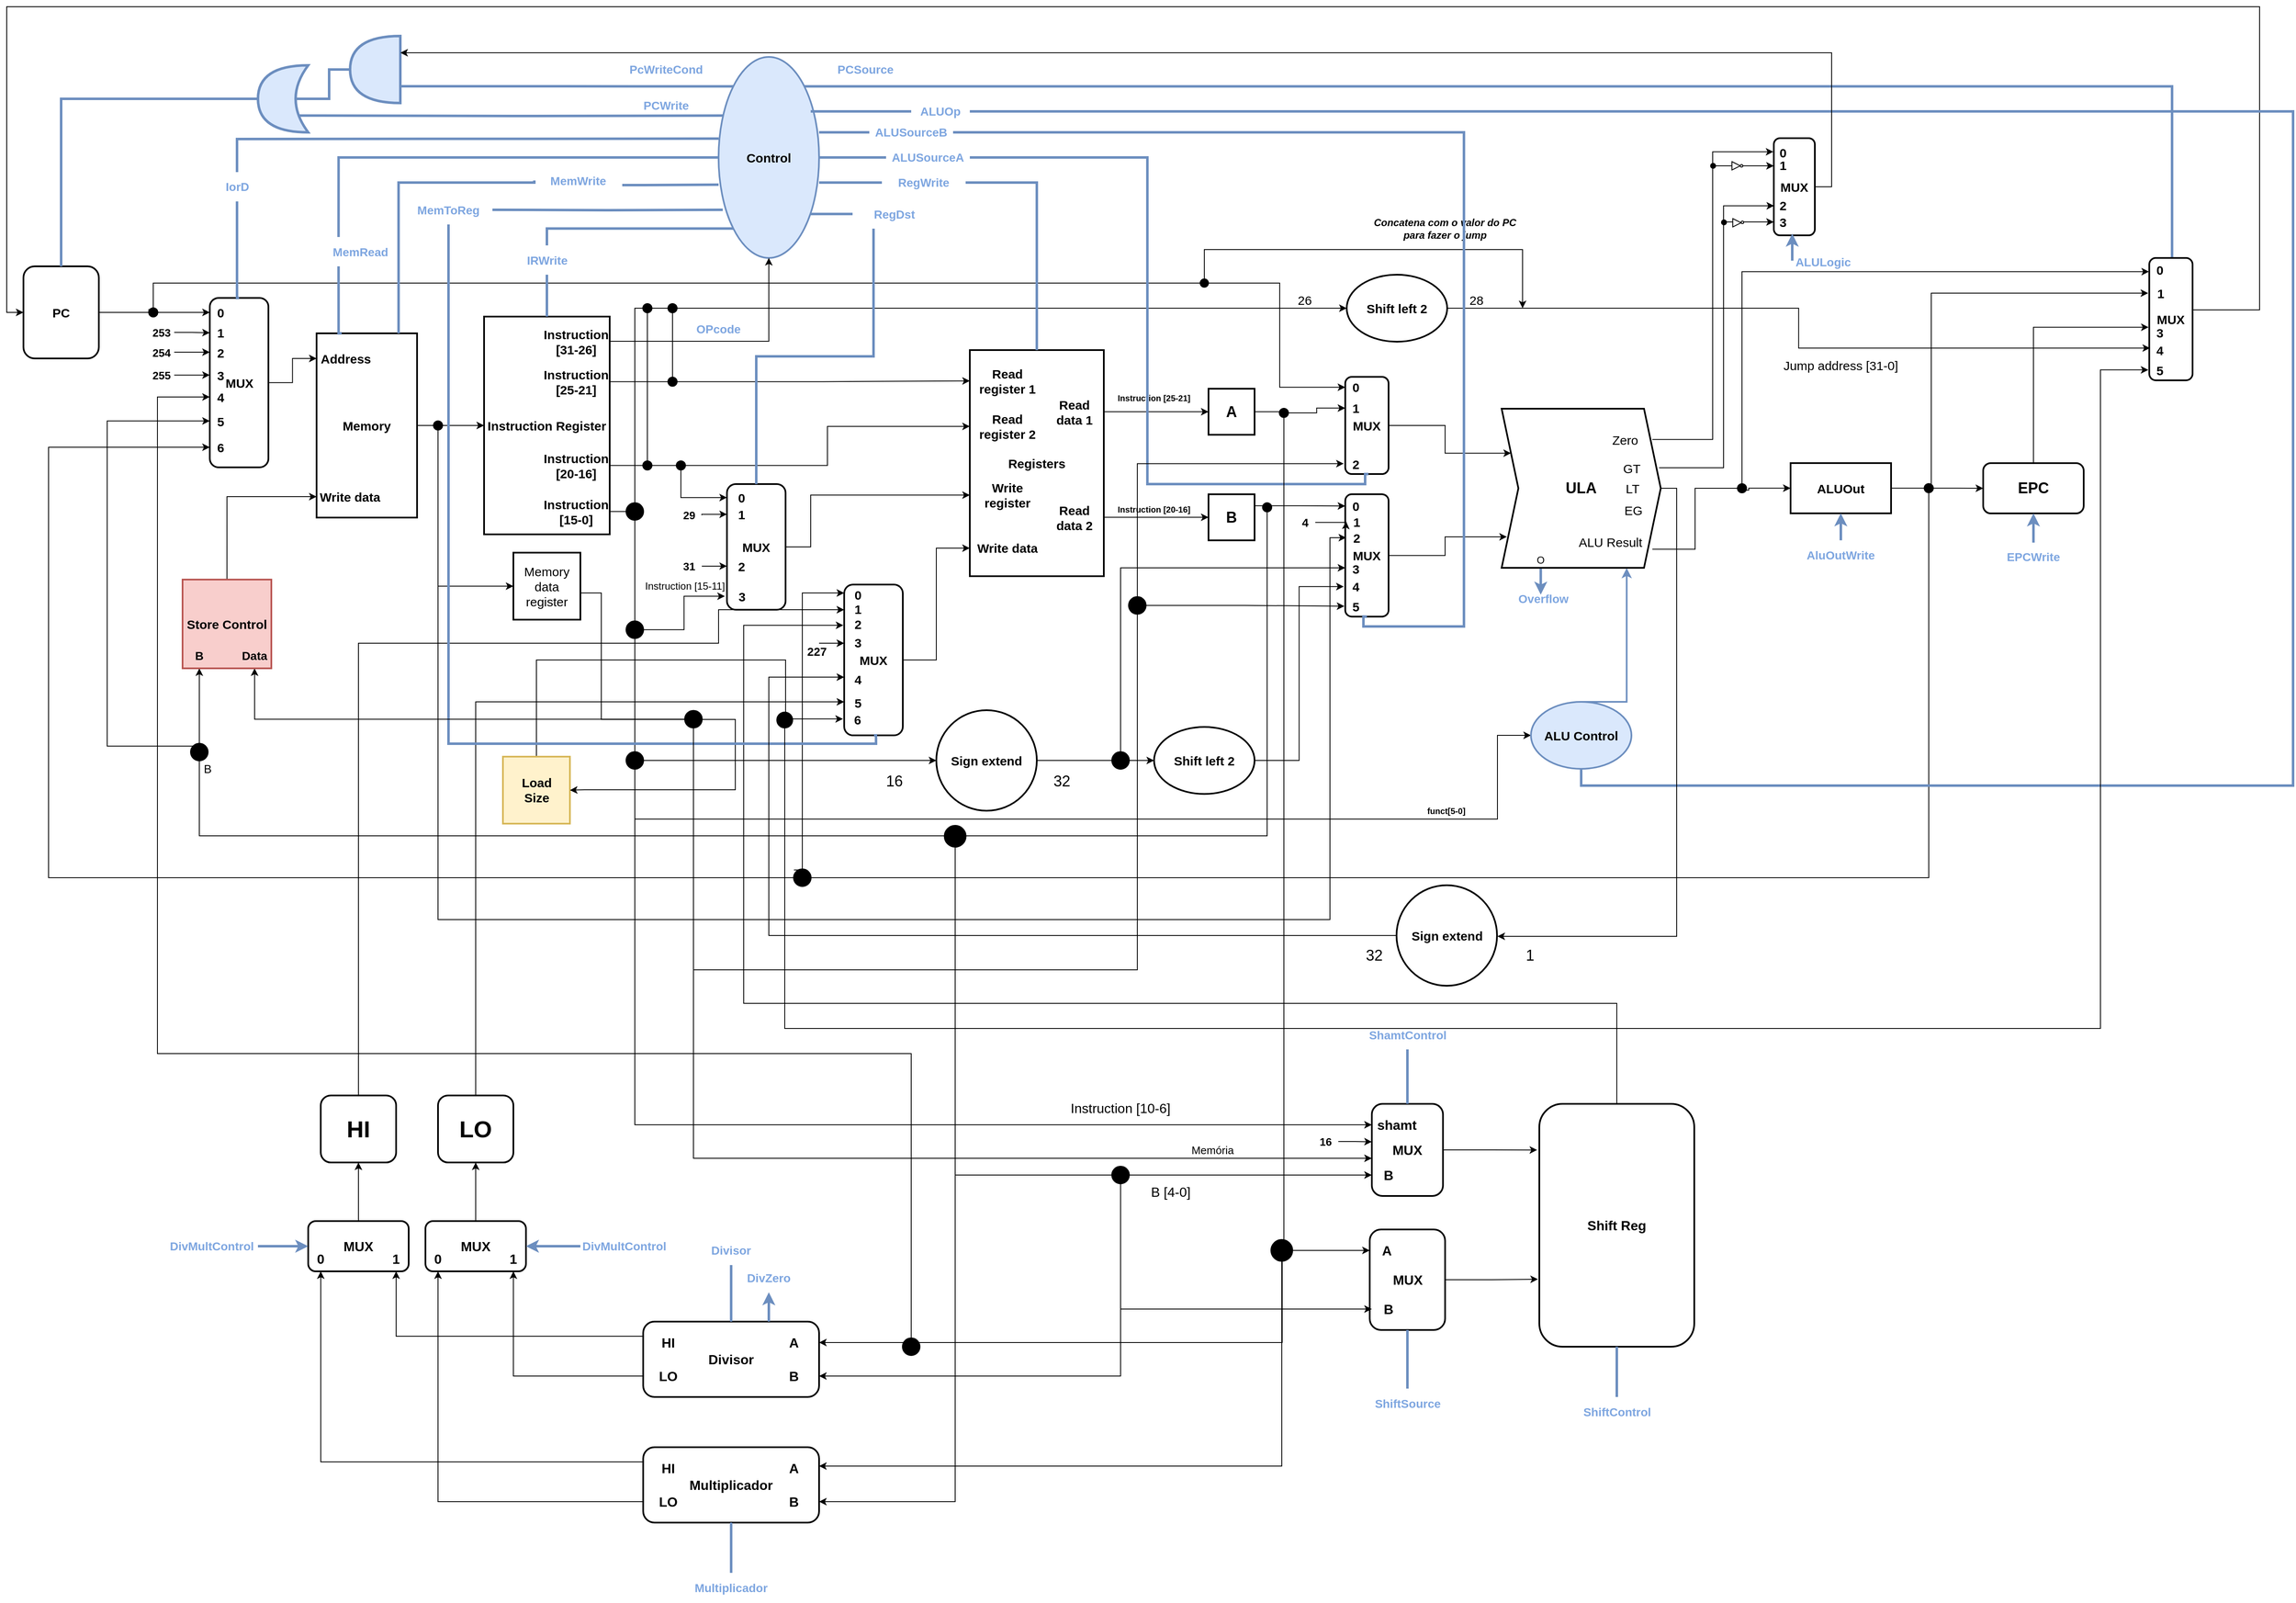 <mxfile version="16.6.6" type="device"><diagram id="fVM70VhTDqXN-9ZlQ8AA" name="Page-1"><mxGraphModel dx="768" dy="596" grid="1" gridSize="10" guides="1" tooltips="1" connect="1" arrows="1" fold="1" page="1" pageScale="1" pageWidth="827" pageHeight="1169" math="0" shadow="0"><root><mxCell id="0"/><mxCell id="1" parent="0"/><mxCell id="0mbQx6IrKfOhJEtqST7O-355" style="edgeStyle=orthogonalEdgeStyle;rounded=0;orthogonalLoop=1;jettySize=auto;html=1;exitX=0.5;exitY=0;exitDx=0;exitDy=0;entryX=0;entryY=1;entryDx=0;entryDy=0;" edge="1" parent="1" source="0mbQx6IrKfOhJEtqST7O-356" target="0mbQx6IrKfOhJEtqST7O-452"><mxGeometry relative="1" as="geometry"><Array as="points"><mxPoint x="1763" y="2140"/><mxPoint x="2060" y="2140"/><mxPoint x="2060" y="2210"/></Array></mxGeometry></mxCell><mxCell id="0mbQx6IrKfOhJEtqST7O-356" value="&lt;b&gt;Load&lt;br&gt;Size&lt;br&gt;&lt;/b&gt;" style="whiteSpace=wrap;html=1;aspect=fixed;fontSize=15;strokeWidth=2;fillColor=#fff2cc;strokeColor=#d6b656;" vertex="1" parent="1"><mxGeometry x="1722.5" y="2255.45" width="80" height="80" as="geometry"/></mxCell><mxCell id="0mbQx6IrKfOhJEtqST7O-357" style="edgeStyle=orthogonalEdgeStyle;rounded=0;orthogonalLoop=1;jettySize=auto;html=1;exitX=0.5;exitY=0;exitDx=0;exitDy=0;strokeWidth=3;fillColor=#dae8fc;strokeColor=#6c8ebf;" edge="1" parent="1"><mxGeometry relative="1" as="geometry"><mxPoint x="2961.714" y="2029.76" as="sourcePoint"/><mxPoint x="2961.714" y="2062" as="targetPoint"/></mxGeometry></mxCell><mxCell id="0mbQx6IrKfOhJEtqST7O-358" style="edgeStyle=orthogonalEdgeStyle;rounded=0;orthogonalLoop=1;jettySize=auto;html=1;exitX=1;exitY=0.5;exitDx=0;exitDy=0;fontSize=15;startArrow=none;entryX=0;entryY=0.5;entryDx=0;entryDy=0;" edge="1" parent="1" source="0mbQx6IrKfOhJEtqST7O-484" target="0mbQx6IrKfOhJEtqST7O-364"><mxGeometry relative="1" as="geometry"><mxPoint x="1340" y="1727" as="targetPoint"/></mxGeometry></mxCell><mxCell id="0mbQx6IrKfOhJEtqST7O-359" value="&lt;font size=&quot;1&quot;&gt;&lt;b style=&quot;font-size: 15px&quot;&gt;PC&lt;/b&gt;&lt;/font&gt;" style="rounded=1;whiteSpace=wrap;html=1;strokeWidth=2;" vertex="1" parent="1"><mxGeometry x="1150" y="1670" width="90" height="110" as="geometry"/></mxCell><mxCell id="0mbQx6IrKfOhJEtqST7O-360" value="" style="group" vertex="1" connectable="0" parent="1"><mxGeometry x="1352.5" y="1707.76" width="90" height="202.28" as="geometry"/></mxCell><mxCell id="0mbQx6IrKfOhJEtqST7O-361" value="" style="group" vertex="1" connectable="0" parent="0mbQx6IrKfOhJEtqST7O-360"><mxGeometry width="90" height="202.28" as="geometry"/></mxCell><mxCell id="0mbQx6IrKfOhJEtqST7O-362" value="&lt;b&gt;MUX&lt;/b&gt;" style="rounded=1;whiteSpace=wrap;html=1;fontSize=15;strokeWidth=2;" vertex="1" parent="0mbQx6IrKfOhJEtqST7O-361"><mxGeometry x="20" width="70" height="202.28" as="geometry"/></mxCell><mxCell id="0mbQx6IrKfOhJEtqST7O-363" value="&lt;b&gt;1&lt;/b&gt;" style="text;html=1;strokeColor=none;fillColor=none;align=center;verticalAlign=middle;whiteSpace=wrap;rounded=0;fontSize=15;" vertex="1" parent="0mbQx6IrKfOhJEtqST7O-361"><mxGeometry x="20" y="29.467" width="25" height="24.27" as="geometry"/></mxCell><mxCell id="0mbQx6IrKfOhJEtqST7O-364" value="&lt;b&gt;0&lt;/b&gt;" style="text;html=1;strokeColor=none;fillColor=none;align=center;verticalAlign=middle;whiteSpace=wrap;rounded=0;fontSize=15;" vertex="1" parent="0mbQx6IrKfOhJEtqST7O-361"><mxGeometry x="20" y="4.668" width="25" height="25.144" as="geometry"/></mxCell><mxCell id="0mbQx6IrKfOhJEtqST7O-365" value="&lt;b&gt;2&lt;/b&gt;" style="text;html=1;strokeColor=none;fillColor=none;align=center;verticalAlign=middle;whiteSpace=wrap;rounded=0;fontSize=15;" vertex="1" parent="0mbQx6IrKfOhJEtqST7O-361"><mxGeometry x="20" y="43.102" width="25" height="43.346" as="geometry"/></mxCell><mxCell id="0mbQx6IrKfOhJEtqST7O-366" value="&lt;b&gt;3&lt;/b&gt;" style="text;html=1;strokeColor=none;fillColor=none;align=center;verticalAlign=middle;whiteSpace=wrap;rounded=0;fontSize=15;" vertex="1" parent="0mbQx6IrKfOhJEtqST7O-361"><mxGeometry x="20" y="70.402" width="25" height="43.346" as="geometry"/></mxCell><mxCell id="0mbQx6IrKfOhJEtqST7O-367" value="&lt;b&gt;6&lt;/b&gt;" style="text;html=1;strokeColor=none;fillColor=none;align=center;verticalAlign=middle;whiteSpace=wrap;rounded=0;fontSize=15;" vertex="1" parent="0mbQx6IrKfOhJEtqST7O-361"><mxGeometry x="20" y="160" width="25" height="35.63" as="geometry"/></mxCell><mxCell id="0mbQx6IrKfOhJEtqST7O-368" value="&lt;b&gt;4&lt;/b&gt;" style="text;html=1;strokeColor=none;fillColor=none;align=center;verticalAlign=middle;whiteSpace=wrap;rounded=0;fontSize=15;" vertex="1" parent="0mbQx6IrKfOhJEtqST7O-361"><mxGeometry x="20" y="100" width="25" height="36.42" as="geometry"/></mxCell><mxCell id="0mbQx6IrKfOhJEtqST7O-369" value="&lt;b&gt;5&lt;/b&gt;" style="text;html=1;strokeColor=none;fillColor=none;align=center;verticalAlign=middle;whiteSpace=wrap;rounded=0;fontSize=15;" vertex="1" parent="0mbQx6IrKfOhJEtqST7O-361"><mxGeometry x="20" y="130" width="25" height="33.72" as="geometry"/></mxCell><mxCell id="0mbQx6IrKfOhJEtqST7O-370" value="" style="group" vertex="1" connectable="0" parent="1"><mxGeometry x="1500" y="1750" width="120" height="220" as="geometry"/></mxCell><mxCell id="0mbQx6IrKfOhJEtqST7O-371" value="&lt;b&gt;Memory&lt;/b&gt;" style="rounded=0;whiteSpace=wrap;html=1;fontSize=15;strokeWidth=2;" vertex="1" parent="0mbQx6IrKfOhJEtqST7O-370"><mxGeometry width="120" height="220" as="geometry"/></mxCell><mxCell id="0mbQx6IrKfOhJEtqST7O-372" value="&lt;b&gt;Address&lt;/b&gt;" style="text;html=1;strokeColor=none;fillColor=none;align=center;verticalAlign=middle;whiteSpace=wrap;rounded=0;fontSize=15;" vertex="1" parent="0mbQx6IrKfOhJEtqST7O-370"><mxGeometry y="15" width="70" height="30" as="geometry"/></mxCell><mxCell id="0mbQx6IrKfOhJEtqST7O-373" value="&lt;b&gt;Write data&lt;/b&gt;" style="text;html=1;strokeColor=none;fillColor=none;align=center;verticalAlign=middle;whiteSpace=wrap;rounded=0;fontSize=15;" vertex="1" parent="0mbQx6IrKfOhJEtqST7O-370"><mxGeometry y="180" width="80" height="30" as="geometry"/></mxCell><mxCell id="0mbQx6IrKfOhJEtqST7O-374" style="edgeStyle=orthogonalEdgeStyle;rounded=0;orthogonalLoop=1;jettySize=auto;html=1;exitX=1;exitY=0.5;exitDx=0;exitDy=0;entryX=0;entryY=0.5;entryDx=0;entryDy=0;fontSize=15;" edge="1" parent="1" source="0mbQx6IrKfOhJEtqST7O-362" target="0mbQx6IrKfOhJEtqST7O-372"><mxGeometry relative="1" as="geometry"/></mxCell><mxCell id="0mbQx6IrKfOhJEtqST7O-375" value="" style="group" vertex="1" connectable="0" parent="1"><mxGeometry x="1700" y="1730" width="150" height="260" as="geometry"/></mxCell><mxCell id="0mbQx6IrKfOhJEtqST7O-376" value="" style="group" vertex="1" connectable="0" parent="0mbQx6IrKfOhJEtqST7O-375"><mxGeometry width="150" height="260" as="geometry"/></mxCell><mxCell id="0mbQx6IrKfOhJEtqST7O-377" value="&lt;b&gt;Instruction Register&lt;/b&gt;" style="rounded=0;whiteSpace=wrap;html=1;fontSize=15;strokeWidth=2;" vertex="1" parent="0mbQx6IrKfOhJEtqST7O-376"><mxGeometry width="150" height="260" as="geometry"/></mxCell><mxCell id="0mbQx6IrKfOhJEtqST7O-378" value="&lt;b&gt;Instruction [31-26]&lt;/b&gt;" style="text;html=1;strokeColor=none;fillColor=none;align=center;verticalAlign=middle;whiteSpace=wrap;rounded=0;fontSize=15;" vertex="1" parent="0mbQx6IrKfOhJEtqST7O-376"><mxGeometry x="70" y="11.82" width="80" height="35.45" as="geometry"/></mxCell><mxCell id="0mbQx6IrKfOhJEtqST7O-379" value="&lt;b&gt;Instruction [25-21]&lt;/b&gt;" style="text;html=1;strokeColor=none;fillColor=none;align=center;verticalAlign=middle;whiteSpace=wrap;rounded=0;fontSize=15;" vertex="1" parent="0mbQx6IrKfOhJEtqST7O-376"><mxGeometry x="70" y="60" width="80" height="35.45" as="geometry"/></mxCell><mxCell id="0mbQx6IrKfOhJEtqST7O-380" value="&lt;b&gt;Instruction [20-16]&lt;/b&gt;" style="text;html=1;strokeColor=none;fillColor=none;align=center;verticalAlign=middle;whiteSpace=wrap;rounded=0;fontSize=15;" vertex="1" parent="0mbQx6IrKfOhJEtqST7O-376"><mxGeometry x="70" y="160" width="80" height="35.45" as="geometry"/></mxCell><mxCell id="0mbQx6IrKfOhJEtqST7O-381" value="&lt;b&gt;Instruction [15-0]&lt;/b&gt;" style="text;html=1;strokeColor=none;fillColor=none;align=center;verticalAlign=middle;whiteSpace=wrap;rounded=0;fontSize=15;" vertex="1" parent="0mbQx6IrKfOhJEtqST7O-376"><mxGeometry x="70" y="215" width="80" height="35.45" as="geometry"/></mxCell><mxCell id="0mbQx6IrKfOhJEtqST7O-382" style="edgeStyle=orthogonalEdgeStyle;rounded=0;orthogonalLoop=1;jettySize=auto;html=1;exitX=1;exitY=0.5;exitDx=0;exitDy=0;fontSize=12;endArrow=classic;endFill=1;entryX=1;entryY=0.5;entryDx=0;entryDy=0;" edge="1" parent="1" source="0mbQx6IrKfOhJEtqST7O-383" target="0mbQx6IrKfOhJEtqST7O-356"><mxGeometry relative="1" as="geometry"><Array as="points"><mxPoint x="1815" y="2060"/><mxPoint x="1840" y="2060"/><mxPoint x="1840" y="2211"/><mxPoint x="2000" y="2211"/><mxPoint x="2000" y="2295"/><mxPoint x="1820" y="2295"/></Array><mxPoint x="1830" y="2294" as="targetPoint"/></mxGeometry></mxCell><mxCell id="0mbQx6IrKfOhJEtqST7O-383" value="Memory data register" style="whiteSpace=wrap;html=1;aspect=fixed;fontSize=15;strokeWidth=2;" vertex="1" parent="1"><mxGeometry x="1735" y="2011.87" width="80" height="80" as="geometry"/></mxCell><mxCell id="0mbQx6IrKfOhJEtqST7O-384" value="" style="edgeStyle=orthogonalEdgeStyle;rounded=0;orthogonalLoop=1;jettySize=auto;html=1;exitX=1;exitY=0.5;exitDx=0;exitDy=0;fontSize=15;endArrow=none;" edge="1" parent="1" source="0mbQx6IrKfOhJEtqST7O-371" target="0mbQx6IrKfOhJEtqST7O-386"><mxGeometry relative="1" as="geometry"><mxPoint x="1620" y="1860" as="sourcePoint"/><mxPoint x="1710" y="1860" as="targetPoint"/></mxGeometry></mxCell><mxCell id="0mbQx6IrKfOhJEtqST7O-385" value="" style="group" vertex="1" connectable="0" parent="1"><mxGeometry x="1640" y="1855" width="10" height="10" as="geometry"/></mxCell><mxCell id="0mbQx6IrKfOhJEtqST7O-386" value="" style="ellipse;whiteSpace=wrap;html=1;aspect=fixed;fontSize=15;strokeWidth=2;fillColor=#000000;" vertex="1" parent="0mbQx6IrKfOhJEtqST7O-385"><mxGeometry width="10" height="10" as="geometry"/></mxCell><mxCell id="0mbQx6IrKfOhJEtqST7O-387" style="edgeStyle=orthogonalEdgeStyle;rounded=0;orthogonalLoop=1;jettySize=auto;html=1;exitX=1;exitY=0.5;exitDx=0;exitDy=0;fontSize=15;startArrow=none;" edge="1" parent="1" source="0mbQx6IrKfOhJEtqST7O-386" target="0mbQx6IrKfOhJEtqST7O-377"><mxGeometry relative="1" as="geometry"/></mxCell><mxCell id="0mbQx6IrKfOhJEtqST7O-388" style="edgeStyle=orthogonalEdgeStyle;rounded=0;orthogonalLoop=1;jettySize=auto;html=1;exitX=0.5;exitY=1;exitDx=0;exitDy=0;entryX=0;entryY=0.5;entryDx=0;entryDy=0;fontSize=15;" edge="1" parent="1" source="0mbQx6IrKfOhJEtqST7O-386" target="0mbQx6IrKfOhJEtqST7O-383"><mxGeometry relative="1" as="geometry"/></mxCell><mxCell id="0mbQx6IrKfOhJEtqST7O-389" style="edgeStyle=orthogonalEdgeStyle;rounded=0;orthogonalLoop=1;jettySize=auto;html=1;exitX=1;exitY=0;exitDx=0;exitDy=0;fontSize=10;entryX=1;entryY=0;entryDx=0;entryDy=0;fillColor=#dae8fc;strokeColor=#6c8ebf;strokeWidth=3;endArrow=none;endFill=0;" edge="1" parent="1" source="0mbQx6IrKfOhJEtqST7O-393" target="0mbQx6IrKfOhJEtqST7O-505"><mxGeometry relative="1" as="geometry"><mxPoint x="3740" y="1530" as="targetPoint"/></mxGeometry></mxCell><mxCell id="0mbQx6IrKfOhJEtqST7O-390" style="edgeStyle=orthogonalEdgeStyle;rounded=0;orthogonalLoop=1;jettySize=auto;html=1;exitX=0;exitY=0.25;exitDx=0;exitDy=0;entryX=0;entryY=0;entryDx=0;entryDy=0;fontSize=10;startArrow=none;startFill=0;endArrow=none;endFill=0;strokeColor=#6c8ebf;strokeWidth=3;exitPerimeter=0;fillColor=#dae8fc;" edge="1" parent="1" source="0mbQx6IrKfOhJEtqST7O-583" target="0mbQx6IrKfOhJEtqST7O-393"><mxGeometry relative="1" as="geometry"/></mxCell><mxCell id="0mbQx6IrKfOhJEtqST7O-391" style="edgeStyle=orthogonalEdgeStyle;rounded=0;orthogonalLoop=1;jettySize=auto;html=1;exitX=0;exitY=0.5;exitDx=0;exitDy=0;fontSize=14;fontColor=#7EA6E0;endArrow=none;endFill=0;strokeWidth=3;entryX=0.25;entryY=0;entryDx=0;entryDy=0;fillColor=#dae8fc;strokeColor=#6c8ebf;" edge="1" parent="1" source="0mbQx6IrKfOhJEtqST7O-393" target="0mbQx6IrKfOhJEtqST7O-594"><mxGeometry relative="1" as="geometry"><mxPoint x="1552" y="1600" as="targetPoint"/><Array as="points"><mxPoint x="1526" y="1540"/></Array></mxGeometry></mxCell><mxCell id="0mbQx6IrKfOhJEtqST7O-392" style="edgeStyle=orthogonalEdgeStyle;rounded=0;orthogonalLoop=1;jettySize=auto;html=1;exitX=0;exitY=1;exitDx=0;exitDy=0;fontSize=14;fontColor=#7EA6E0;endArrow=none;endFill=0;strokeWidth=3;entryX=0.5;entryY=0;entryDx=0;entryDy=0;fillColor=#dae8fc;strokeColor=#6c8ebf;" edge="1" parent="1" source="0mbQx6IrKfOhJEtqST7O-393" target="0mbQx6IrKfOhJEtqST7O-599"><mxGeometry relative="1" as="geometry"><mxPoint x="1780" y="1624.684" as="targetPoint"/></mxGeometry></mxCell><mxCell id="0mbQx6IrKfOhJEtqST7O-393" value="&lt;b&gt;Control&lt;/b&gt;" style="ellipse;whiteSpace=wrap;html=1;fontSize=15;strokeWidth=2;fillColor=#dae8fc;strokeColor=#6c8ebf;" vertex="1" parent="1"><mxGeometry x="1980" y="1420" width="120" height="240" as="geometry"/></mxCell><mxCell id="0mbQx6IrKfOhJEtqST7O-394" style="edgeStyle=orthogonalEdgeStyle;rounded=0;orthogonalLoop=1;jettySize=auto;html=1;exitX=1;exitY=0.5;exitDx=0;exitDy=0;entryX=0.5;entryY=1;entryDx=0;entryDy=0;fontSize=15;" edge="1" parent="1" source="0mbQx6IrKfOhJEtqST7O-378" target="0mbQx6IrKfOhJEtqST7O-393"><mxGeometry relative="1" as="geometry"/></mxCell><mxCell id="0mbQx6IrKfOhJEtqST7O-395" value="" style="group" vertex="1" connectable="0" parent="1"><mxGeometry x="2280" y="1770" width="290" height="270" as="geometry"/></mxCell><mxCell id="0mbQx6IrKfOhJEtqST7O-396" value="" style="group" vertex="1" connectable="0" parent="0mbQx6IrKfOhJEtqST7O-395"><mxGeometry width="290" height="270" as="geometry"/></mxCell><mxCell id="0mbQx6IrKfOhJEtqST7O-397" value="&lt;b&gt;Registers&lt;/b&gt;" style="rounded=0;whiteSpace=wrap;html=1;fontSize=15;strokeWidth=2;" vertex="1" parent="0mbQx6IrKfOhJEtqST7O-396"><mxGeometry width="160" height="270" as="geometry"/></mxCell><mxCell id="0mbQx6IrKfOhJEtqST7O-398" value="&lt;b&gt;Read register 1&lt;/b&gt;" style="text;html=1;strokeColor=none;fillColor=none;align=center;verticalAlign=middle;whiteSpace=wrap;rounded=0;fontSize=15;" vertex="1" parent="0mbQx6IrKfOhJEtqST7O-396"><mxGeometry y="18.409" width="90" height="36.818" as="geometry"/></mxCell><mxCell id="0mbQx6IrKfOhJEtqST7O-399" value="&lt;b&gt;Read register 2&lt;/b&gt;" style="text;html=1;strokeColor=none;fillColor=none;align=center;verticalAlign=middle;whiteSpace=wrap;rounded=0;fontSize=15;" vertex="1" parent="0mbQx6IrKfOhJEtqST7O-396"><mxGeometry y="72.689" width="90" height="36.818" as="geometry"/></mxCell><mxCell id="0mbQx6IrKfOhJEtqST7O-400" value="&lt;b&gt;Write register&lt;/b&gt;" style="text;html=1;strokeColor=none;fillColor=none;align=center;verticalAlign=middle;whiteSpace=wrap;rounded=0;fontSize=15;" vertex="1" parent="0mbQx6IrKfOhJEtqST7O-396"><mxGeometry y="154.728" width="90" height="36.818" as="geometry"/></mxCell><mxCell id="0mbQx6IrKfOhJEtqST7O-401" value="&lt;b&gt;Write data&lt;/b&gt;" style="text;html=1;strokeColor=none;fillColor=none;align=center;verticalAlign=middle;whiteSpace=wrap;rounded=0;fontSize=15;" vertex="1" parent="0mbQx6IrKfOhJEtqST7O-396"><mxGeometry y="218.074" width="90" height="36.818" as="geometry"/></mxCell><mxCell id="0mbQx6IrKfOhJEtqST7O-402" value="&lt;b&gt;Read data 1&lt;/b&gt;" style="text;html=1;strokeColor=none;fillColor=none;align=center;verticalAlign=middle;whiteSpace=wrap;rounded=0;fontSize=15;" vertex="1" parent="0mbQx6IrKfOhJEtqST7O-396"><mxGeometry x="90" y="55.225" width="70" height="36.813" as="geometry"/></mxCell><mxCell id="0mbQx6IrKfOhJEtqST7O-403" value="&lt;b&gt;Read data 2&lt;/b&gt;" style="text;html=1;strokeColor=none;fillColor=none;align=center;verticalAlign=middle;whiteSpace=wrap;rounded=0;fontSize=15;" vertex="1" parent="0mbQx6IrKfOhJEtqST7O-396"><mxGeometry x="90" y="181.263" width="70" height="36.813" as="geometry"/></mxCell><mxCell id="0mbQx6IrKfOhJEtqST7O-404" value="&lt;font style=&quot;font-size: 10px&quot;&gt;&lt;b&gt;Instruction [25-21]&lt;/b&gt;&lt;/font&gt;" style="text;html=1;strokeColor=none;fillColor=none;align=center;verticalAlign=middle;whiteSpace=wrap;rounded=0;fontSize=15;" vertex="1" parent="0mbQx6IrKfOhJEtqST7O-396"><mxGeometry x="150" y="37.24" width="140" height="35.45" as="geometry"/></mxCell><mxCell id="0mbQx6IrKfOhJEtqST7O-405" value="&lt;font style=&quot;font-size: 10px&quot;&gt;&lt;b&gt;Instruction [20-16]&lt;/b&gt;&lt;/font&gt;" style="text;html=1;strokeColor=none;fillColor=none;align=center;verticalAlign=middle;whiteSpace=wrap;rounded=0;fontSize=15;" vertex="1" parent="0mbQx6IrKfOhJEtqST7O-396"><mxGeometry x="150" y="170" width="140" height="35.45" as="geometry"/></mxCell><mxCell id="0mbQx6IrKfOhJEtqST7O-406" value="" style="group" vertex="1" connectable="0" parent="1"><mxGeometry x="1970" y="1930" width="90" height="150" as="geometry"/></mxCell><mxCell id="0mbQx6IrKfOhJEtqST7O-407" value="" style="group" vertex="1" connectable="0" parent="0mbQx6IrKfOhJEtqST7O-406"><mxGeometry width="90" height="150" as="geometry"/></mxCell><mxCell id="0mbQx6IrKfOhJEtqST7O-408" value="&lt;b&gt;MUX&lt;/b&gt;" style="rounded=1;whiteSpace=wrap;html=1;fontSize=15;strokeWidth=2;" vertex="1" parent="0mbQx6IrKfOhJEtqST7O-407"><mxGeometry x="20" width="70" height="150" as="geometry"/></mxCell><mxCell id="0mbQx6IrKfOhJEtqST7O-409" value="&lt;b&gt;0&lt;/b&gt;" style="text;html=1;strokeColor=none;fillColor=none;align=center;verticalAlign=middle;whiteSpace=wrap;rounded=0;fontSize=15;" vertex="1" parent="0mbQx6IrKfOhJEtqST7O-407"><mxGeometry x="20" width="35" height="32.143" as="geometry"/></mxCell><mxCell id="0mbQx6IrKfOhJEtqST7O-410" value="&lt;b&gt;3&lt;/b&gt;" style="text;html=1;strokeColor=none;fillColor=none;align=center;verticalAlign=middle;whiteSpace=wrap;rounded=0;fontSize=15;" vertex="1" parent="0mbQx6IrKfOhJEtqST7O-407"><mxGeometry x="17.5" y="117.857" width="40" height="32.143" as="geometry"/></mxCell><mxCell id="0mbQx6IrKfOhJEtqST7O-411" value="&lt;b&gt;1&lt;/b&gt;" style="text;html=1;strokeColor=none;fillColor=none;align=center;verticalAlign=middle;whiteSpace=wrap;rounded=0;fontSize=15;" vertex="1" parent="0mbQx6IrKfOhJEtqST7O-407"><mxGeometry x="20" y="20.0" width="35" height="32.143" as="geometry"/></mxCell><mxCell id="0mbQx6IrKfOhJEtqST7O-412" value="" style="edgeStyle=orthogonalEdgeStyle;rounded=0;orthogonalLoop=1;jettySize=auto;html=1;exitX=1;exitY=0.5;exitDx=0;exitDy=0;entryX=0;entryY=0.5;entryDx=0;entryDy=0;fontSize=15;endArrow=none;" edge="1" parent="1" source="0mbQx6IrKfOhJEtqST7O-380" target="0mbQx6IrKfOhJEtqST7O-414"><mxGeometry relative="1" as="geometry"><mxPoint x="1860" y="1907.725" as="sourcePoint"/><mxPoint x="2160" y="1861.099" as="targetPoint"/></mxGeometry></mxCell><mxCell id="0mbQx6IrKfOhJEtqST7O-413" value="" style="group" vertex="1" connectable="0" parent="1"><mxGeometry x="1890" y="1902.72" width="10" height="10" as="geometry"/></mxCell><mxCell id="0mbQx6IrKfOhJEtqST7O-414" value="" style="ellipse;whiteSpace=wrap;html=1;aspect=fixed;fontSize=15;strokeWidth=2;fillColor=#000000;" vertex="1" parent="0mbQx6IrKfOhJEtqST7O-413"><mxGeometry width="10" height="10" as="geometry"/></mxCell><mxCell id="0mbQx6IrKfOhJEtqST7O-415" style="edgeStyle=orthogonalEdgeStyle;rounded=0;orthogonalLoop=1;jettySize=auto;html=1;exitX=1;exitY=0.5;exitDx=0;exitDy=0;entryX=0;entryY=0.5;entryDx=0;entryDy=0;fontSize=15;startArrow=none;" edge="1" parent="1" source="0mbQx6IrKfOhJEtqST7O-628" target="0mbQx6IrKfOhJEtqST7O-399"><mxGeometry relative="1" as="geometry"/></mxCell><mxCell id="0mbQx6IrKfOhJEtqST7O-416" style="edgeStyle=orthogonalEdgeStyle;rounded=0;orthogonalLoop=1;jettySize=auto;html=1;exitX=0.5;exitY=1;exitDx=0;exitDy=0;entryX=0;entryY=0.5;entryDx=0;entryDy=0;fontSize=15;" edge="1" parent="1" source="0mbQx6IrKfOhJEtqST7O-628" target="0mbQx6IrKfOhJEtqST7O-409"><mxGeometry relative="1" as="geometry"/></mxCell><mxCell id="0mbQx6IrKfOhJEtqST7O-417" style="edgeStyle=orthogonalEdgeStyle;rounded=0;orthogonalLoop=1;jettySize=auto;html=1;exitX=1;exitY=0.5;exitDx=0;exitDy=0;entryX=0;entryY=0.5;entryDx=0;entryDy=0;fontSize=15;endArrow=classic;endFill=1;" edge="1" parent="1" source="0mbQx6IrKfOhJEtqST7O-418" target="0mbQx6IrKfOhJEtqST7O-506"><mxGeometry relative="1" as="geometry"/></mxCell><mxCell id="0mbQx6IrKfOhJEtqST7O-418" value="&lt;b&gt;Shift left 2&lt;/b&gt;" style="ellipse;whiteSpace=wrap;html=1;fontSize=15;strokeColor=#000000;strokeWidth=2;fillColor=none;" vertex="1" parent="1"><mxGeometry x="2730" y="1680" width="120" height="80" as="geometry"/></mxCell><mxCell id="0mbQx6IrKfOhJEtqST7O-419" style="edgeStyle=orthogonalEdgeStyle;rounded=0;orthogonalLoop=1;jettySize=auto;html=1;exitX=1;exitY=0.5;exitDx=0;exitDy=0;entryX=0;entryY=0.5;entryDx=0;entryDy=0;fontSize=15;endArrow=none;endFill=0;" edge="1" parent="1" source="0mbQx6IrKfOhJEtqST7O-420" target="0mbQx6IrKfOhJEtqST7O-427"><mxGeometry relative="1" as="geometry"/></mxCell><mxCell id="0mbQx6IrKfOhJEtqST7O-420" value="" style="ellipse;whiteSpace=wrap;html=1;aspect=fixed;fontSize=15;strokeWidth=2;fillColor=#000000;" vertex="1" parent="1"><mxGeometry x="1890" y="1715" width="10" height="10" as="geometry"/></mxCell><mxCell id="0mbQx6IrKfOhJEtqST7O-421" value="" style="edgeStyle=orthogonalEdgeStyle;rounded=0;orthogonalLoop=1;jettySize=auto;html=1;fontSize=15;endArrow=none;startArrow=none;" edge="1" parent="1" source="0mbQx6IrKfOhJEtqST7O-430" target="0mbQx6IrKfOhJEtqST7O-420"><mxGeometry relative="1" as="geometry"><mxPoint x="2540" y="1720" as="targetPoint"/><mxPoint x="1870" y="2280" as="sourcePoint"/><Array as="points"><mxPoint x="1880" y="1720"/></Array></mxGeometry></mxCell><mxCell id="0mbQx6IrKfOhJEtqST7O-422" value="" style="edgeStyle=orthogonalEdgeStyle;rounded=0;orthogonalLoop=1;jettySize=auto;html=1;exitX=1;exitY=0.5;exitDx=0;exitDy=0;fontSize=15;endArrow=none;" edge="1" parent="1" source="0mbQx6IrKfOhJEtqST7O-379" target="0mbQx6IrKfOhJEtqST7O-424"><mxGeometry relative="1" as="geometry"><mxPoint x="1860" y="1807.725" as="sourcePoint"/><mxPoint x="2160" y="1806.8" as="targetPoint"/></mxGeometry></mxCell><mxCell id="0mbQx6IrKfOhJEtqST7O-423" value="" style="group" vertex="1" connectable="0" parent="1"><mxGeometry x="1920" y="1802.72" width="10" height="10" as="geometry"/></mxCell><mxCell id="0mbQx6IrKfOhJEtqST7O-424" value="" style="ellipse;whiteSpace=wrap;html=1;aspect=fixed;fontSize=15;strokeWidth=2;fillColor=#000000;" vertex="1" parent="0mbQx6IrKfOhJEtqST7O-423"><mxGeometry width="10" height="10" as="geometry"/></mxCell><mxCell id="0mbQx6IrKfOhJEtqST7O-425" style="edgeStyle=orthogonalEdgeStyle;rounded=0;orthogonalLoop=1;jettySize=auto;html=1;exitX=1;exitY=0.5;exitDx=0;exitDy=0;fontSize=15;startArrow=none;" edge="1" parent="1" source="0mbQx6IrKfOhJEtqST7O-424" target="0mbQx6IrKfOhJEtqST7O-398"><mxGeometry relative="1" as="geometry"/></mxCell><mxCell id="0mbQx6IrKfOhJEtqST7O-426" style="edgeStyle=orthogonalEdgeStyle;rounded=0;orthogonalLoop=1;jettySize=auto;html=1;exitX=1;exitY=0.5;exitDx=0;exitDy=0;entryX=0;entryY=0.5;entryDx=0;entryDy=0;fontSize=12;endArrow=classic;endFill=1;" edge="1" parent="1" source="0mbQx6IrKfOhJEtqST7O-427" target="0mbQx6IrKfOhJEtqST7O-418"><mxGeometry relative="1" as="geometry"/></mxCell><mxCell id="0mbQx6IrKfOhJEtqST7O-427" value="" style="ellipse;whiteSpace=wrap;html=1;aspect=fixed;fontSize=15;strokeWidth=2;fillColor=#000000;" vertex="1" parent="1"><mxGeometry x="1920" y="1715" width="10" height="10" as="geometry"/></mxCell><mxCell id="0mbQx6IrKfOhJEtqST7O-428" style="edgeStyle=orthogonalEdgeStyle;rounded=0;orthogonalLoop=1;jettySize=auto;html=1;exitX=0.5;exitY=0;exitDx=0;exitDy=0;entryX=0.5;entryY=1;entryDx=0;entryDy=0;fontSize=15;endArrow=none;endFill=0;" edge="1" parent="1" source="0mbQx6IrKfOhJEtqST7O-414" target="0mbQx6IrKfOhJEtqST7O-420"><mxGeometry relative="1" as="geometry"/></mxCell><mxCell id="0mbQx6IrKfOhJEtqST7O-429" style="edgeStyle=orthogonalEdgeStyle;rounded=0;orthogonalLoop=1;jettySize=auto;html=1;exitX=0.5;exitY=0;exitDx=0;exitDy=0;entryX=0.5;entryY=1;entryDx=0;entryDy=0;fontSize=15;endArrow=none;endFill=0;" edge="1" parent="1" source="0mbQx6IrKfOhJEtqST7O-424" target="0mbQx6IrKfOhJEtqST7O-427"><mxGeometry relative="1" as="geometry"/></mxCell><mxCell id="0mbQx6IrKfOhJEtqST7O-430" value="" style="ellipse;whiteSpace=wrap;html=1;aspect=fixed;fontSize=15;strokeWidth=2;fillColor=#000000;" vertex="1" parent="1"><mxGeometry x="1870" y="1952.72" width="20" height="20" as="geometry"/></mxCell><mxCell id="0mbQx6IrKfOhJEtqST7O-431" value="" style="edgeStyle=orthogonalEdgeStyle;rounded=0;orthogonalLoop=1;jettySize=auto;html=1;fontSize=15;endArrow=none;startArrow=none;" edge="1" parent="1" source="0mbQx6IrKfOhJEtqST7O-434" target="0mbQx6IrKfOhJEtqST7O-430"><mxGeometry relative="1" as="geometry"><mxPoint x="1890" y="1720" as="targetPoint"/><mxPoint x="1870" y="2280" as="sourcePoint"/><Array as="points"/></mxGeometry></mxCell><mxCell id="0mbQx6IrKfOhJEtqST7O-432" style="edgeStyle=orthogonalEdgeStyle;rounded=0;orthogonalLoop=1;jettySize=auto;html=1;exitX=1;exitY=0.5;exitDx=0;exitDy=0;entryX=0;entryY=0.5;entryDx=0;entryDy=0;fontSize=15;endArrow=none;endFill=0;" edge="1" parent="1" source="0mbQx6IrKfOhJEtqST7O-381" target="0mbQx6IrKfOhJEtqST7O-430"><mxGeometry relative="1" as="geometry"/></mxCell><mxCell id="0mbQx6IrKfOhJEtqST7O-433" style="edgeStyle=orthogonalEdgeStyle;rounded=0;orthogonalLoop=1;jettySize=auto;html=1;exitX=1;exitY=0.5;exitDx=0;exitDy=0;entryX=0;entryY=0.5;entryDx=0;entryDy=0;fontSize=15;endArrow=classic;endFill=1;" edge="1" parent="1" source="0mbQx6IrKfOhJEtqST7O-434" target="0mbQx6IrKfOhJEtqST7O-410"><mxGeometry relative="1" as="geometry"/></mxCell><mxCell id="0mbQx6IrKfOhJEtqST7O-434" value="" style="ellipse;whiteSpace=wrap;html=1;aspect=fixed;fontSize=15;strokeWidth=2;fillColor=#000000;" vertex="1" parent="1"><mxGeometry x="1870" y="2093.93" width="20" height="20" as="geometry"/></mxCell><mxCell id="0mbQx6IrKfOhJEtqST7O-435" value="" style="edgeStyle=orthogonalEdgeStyle;rounded=0;orthogonalLoop=1;jettySize=auto;html=1;fontSize=15;endArrow=none;startArrow=none;" edge="1" parent="1" source="0mbQx6IrKfOhJEtqST7O-442" target="0mbQx6IrKfOhJEtqST7O-434"><mxGeometry relative="1" as="geometry"><mxPoint x="1880" y="1972.72" as="targetPoint"/><mxPoint x="1870" y="2280" as="sourcePoint"/><Array as="points"/></mxGeometry></mxCell><mxCell id="0mbQx6IrKfOhJEtqST7O-436" value="&lt;font style=&quot;font-size: 12px&quot;&gt;Instruction [15-11]&lt;/font&gt;" style="text;html=1;strokeColor=none;fillColor=none;align=center;verticalAlign=middle;whiteSpace=wrap;rounded=0;fontSize=15;" vertex="1" parent="1"><mxGeometry x="1870" y="2034.91" width="140" height="30" as="geometry"/></mxCell><mxCell id="0mbQx6IrKfOhJEtqST7O-437" style="edgeStyle=orthogonalEdgeStyle;rounded=0;orthogonalLoop=1;jettySize=auto;html=1;exitX=1;exitY=0.5;exitDx=0;exitDy=0;entryX=0;entryY=0.5;entryDx=0;entryDy=0;fontSize=12;endArrow=classic;endFill=1;" edge="1" parent="1" source="0mbQx6IrKfOhJEtqST7O-408" target="0mbQx6IrKfOhJEtqST7O-400"><mxGeometry relative="1" as="geometry"><Array as="points"><mxPoint x="2090" y="2005"/><mxPoint x="2090" y="1943"/></Array></mxGeometry></mxCell><mxCell id="0mbQx6IrKfOhJEtqST7O-438" style="edgeStyle=orthogonalEdgeStyle;rounded=0;orthogonalLoop=1;jettySize=auto;html=1;exitX=1;exitY=0.5;exitDx=0;exitDy=0;entryX=0;entryY=0.5;entryDx=0;entryDy=0;fontSize=12;endArrow=classic;endFill=1;" edge="1" parent="1" source="0mbQx6IrKfOhJEtqST7O-439" target="0mbQx6IrKfOhJEtqST7O-445"><mxGeometry relative="1" as="geometry"/></mxCell><mxCell id="0mbQx6IrKfOhJEtqST7O-439" value="&lt;b&gt;Sign extend&lt;/b&gt;" style="ellipse;whiteSpace=wrap;html=1;fontSize=15;strokeColor=#000000;strokeWidth=2;fillColor=none;" vertex="1" parent="1"><mxGeometry x="2240" y="2200" width="120" height="120" as="geometry"/></mxCell><mxCell id="0mbQx6IrKfOhJEtqST7O-440" style="edgeStyle=orthogonalEdgeStyle;rounded=0;orthogonalLoop=1;jettySize=auto;html=1;exitX=1;exitY=0.5;exitDx=0;exitDy=0;entryX=0;entryY=0.5;entryDx=0;entryDy=0;fontSize=12;endArrow=classic;endFill=1;" edge="1" parent="1" source="0mbQx6IrKfOhJEtqST7O-442" target="0mbQx6IrKfOhJEtqST7O-439"><mxGeometry relative="1" as="geometry"/></mxCell><mxCell id="0mbQx6IrKfOhJEtqST7O-441" style="edgeStyle=orthogonalEdgeStyle;rounded=0;orthogonalLoop=1;jettySize=auto;html=1;exitX=0.5;exitY=1;exitDx=0;exitDy=0;entryX=0;entryY=0.5;entryDx=0;entryDy=0;fontSize=16;" edge="1" parent="1" source="0mbQx6IrKfOhJEtqST7O-442" target="0mbQx6IrKfOhJEtqST7O-568"><mxGeometry relative="1" as="geometry"/></mxCell><mxCell id="0mbQx6IrKfOhJEtqST7O-442" value="" style="ellipse;whiteSpace=wrap;html=1;aspect=fixed;fontSize=15;strokeWidth=2;fillColor=#000000;" vertex="1" parent="1"><mxGeometry x="1870" y="2250" width="20" height="20" as="geometry"/></mxCell><mxCell id="0mbQx6IrKfOhJEtqST7O-443" value="" style="edgeStyle=orthogonalEdgeStyle;rounded=0;orthogonalLoop=1;jettySize=auto;html=1;fontSize=15;endArrow=classic;endFill=1;entryX=0;entryY=0.5;entryDx=0;entryDy=0;" edge="1" parent="1" source="0mbQx6IrKfOhJEtqST7O-442" target="0mbQx6IrKfOhJEtqST7O-456"><mxGeometry relative="1" as="geometry"><mxPoint x="2540" y="2420" as="targetPoint"/><mxPoint x="1880" y="2113.93" as="sourcePoint"/><Array as="points"><mxPoint x="1880" y="2330"/><mxPoint x="2910" y="2330"/><mxPoint x="2910" y="2230"/></Array></mxGeometry></mxCell><mxCell id="0mbQx6IrKfOhJEtqST7O-444" style="edgeStyle=orthogonalEdgeStyle;rounded=0;orthogonalLoop=1;jettySize=auto;html=1;exitX=1;exitY=0.5;exitDx=0;exitDy=0;entryX=0;entryY=0.5;entryDx=0;entryDy=0;fontSize=18;endArrow=classic;endFill=1;" edge="1" parent="1" source="0mbQx6IrKfOhJEtqST7O-445" target="0mbQx6IrKfOhJEtqST7O-466"><mxGeometry relative="1" as="geometry"/></mxCell><mxCell id="0mbQx6IrKfOhJEtqST7O-445" value="&lt;b&gt;Shift left 2&lt;/b&gt;" style="ellipse;whiteSpace=wrap;html=1;fontSize=15;strokeColor=#000000;strokeWidth=2;fillColor=none;" vertex="1" parent="1"><mxGeometry x="2500" y="2220" width="120" height="80" as="geometry"/></mxCell><mxCell id="0mbQx6IrKfOhJEtqST7O-446" value="" style="group" vertex="1" connectable="0" parent="1"><mxGeometry x="2110" y="2050" width="90" height="180" as="geometry"/></mxCell><mxCell id="0mbQx6IrKfOhJEtqST7O-447" value="" style="group" vertex="1" connectable="0" parent="0mbQx6IrKfOhJEtqST7O-446"><mxGeometry width="90" height="180" as="geometry"/></mxCell><mxCell id="0mbQx6IrKfOhJEtqST7O-448" value="&lt;b&gt;MUX&lt;/b&gt;" style="rounded=1;whiteSpace=wrap;html=1;fontSize=15;strokeWidth=2;" vertex="1" parent="0mbQx6IrKfOhJEtqST7O-447"><mxGeometry x="20" width="70" height="180" as="geometry"/></mxCell><mxCell id="0mbQx6IrKfOhJEtqST7O-449" value="&lt;b&gt;0&lt;/b&gt;" style="text;html=1;strokeColor=none;fillColor=none;align=center;verticalAlign=middle;whiteSpace=wrap;rounded=0;fontSize=15;" vertex="1" parent="0mbQx6IrKfOhJEtqST7O-447"><mxGeometry x="19" y="-7" width="35" height="38.571" as="geometry"/></mxCell><mxCell id="0mbQx6IrKfOhJEtqST7O-450" value="&lt;b&gt;6&lt;/b&gt;" style="text;html=1;strokeColor=none;fillColor=none;align=center;verticalAlign=middle;whiteSpace=wrap;rounded=0;fontSize=15;" vertex="1" parent="0mbQx6IrKfOhJEtqST7O-447"><mxGeometry x="15.5" y="141.429" width="40" height="38.571" as="geometry"/></mxCell><mxCell id="0mbQx6IrKfOhJEtqST7O-451" value="&lt;b&gt;1&lt;/b&gt;" style="text;html=1;strokeColor=none;fillColor=none;align=center;verticalAlign=middle;whiteSpace=wrap;rounded=0;fontSize=15;" vertex="1" parent="0mbQx6IrKfOhJEtqST7O-447"><mxGeometry x="19" y="10" width="35" height="38.571" as="geometry"/></mxCell><mxCell id="0mbQx6IrKfOhJEtqST7O-452" value="&lt;b&gt;5&lt;/b&gt;" style="text;html=1;strokeColor=none;fillColor=none;align=center;verticalAlign=middle;whiteSpace=wrap;rounded=0;fontSize=15;" vertex="1" parent="0mbQx6IrKfOhJEtqST7O-447"><mxGeometry x="18.5" y="121.862" width="35" height="38.571" as="geometry"/></mxCell><mxCell id="0mbQx6IrKfOhJEtqST7O-453" value="&lt;b&gt;2&lt;/b&gt;" style="text;html=1;strokeColor=none;fillColor=none;align=center;verticalAlign=middle;whiteSpace=wrap;rounded=0;fontSize=15;" vertex="1" parent="0mbQx6IrKfOhJEtqST7O-447"><mxGeometry x="19" y="28" width="35" height="38.571" as="geometry"/></mxCell><mxCell id="0mbQx6IrKfOhJEtqST7O-516" style="edgeStyle=orthogonalEdgeStyle;rounded=0;orthogonalLoop=1;jettySize=auto;html=1;exitX=0;exitY=0.5;exitDx=0;exitDy=0;fontSize=15;endArrow=classic;endFill=1;entryX=0;entryY=0.5;entryDx=0;entryDy=0;startArrow=none;" edge="1" parent="0mbQx6IrKfOhJEtqST7O-447"><mxGeometry relative="1" as="geometry"><mxPoint x="-40" y="340.74" as="sourcePoint"/><Array as="points"><mxPoint x="-30" y="340.74"/><mxPoint x="-30" y="9.74"/></Array><mxPoint x="20" y="10.026" as="targetPoint"/></mxGeometry></mxCell><mxCell id="0mbQx6IrKfOhJEtqST7O-454" style="edgeStyle=orthogonalEdgeStyle;rounded=0;orthogonalLoop=1;jettySize=auto;html=1;exitX=1;exitY=0.5;exitDx=0;exitDy=0;entryX=0;entryY=0.5;entryDx=0;entryDy=0;fontSize=12;endArrow=classic;endFill=1;" edge="1" parent="1" source="0mbQx6IrKfOhJEtqST7O-448" target="0mbQx6IrKfOhJEtqST7O-401"><mxGeometry relative="1" as="geometry"/></mxCell><mxCell id="0mbQx6IrKfOhJEtqST7O-455" style="edgeStyle=orthogonalEdgeStyle;rounded=0;orthogonalLoop=1;jettySize=auto;html=1;exitX=0.5;exitY=0;exitDx=0;exitDy=0;entryX=0.786;entryY=1.001;entryDx=0;entryDy=0;entryPerimeter=0;fillColor=#dae8fc;strokeColor=#6c8ebf;strokeWidth=2;" edge="1" parent="1" source="0mbQx6IrKfOhJEtqST7O-456" target="0mbQx6IrKfOhJEtqST7O-489"><mxGeometry relative="1" as="geometry"><Array as="points"><mxPoint x="3064" y="2190"/></Array></mxGeometry></mxCell><mxCell id="0mbQx6IrKfOhJEtqST7O-456" value="&lt;b&gt;ALU Control&lt;/b&gt;" style="ellipse;whiteSpace=wrap;html=1;fontSize=15;strokeColor=#6c8ebf;strokeWidth=2;fillColor=#dae8fc;" vertex="1" parent="1"><mxGeometry x="2950" y="2190" width="120" height="80" as="geometry"/></mxCell><mxCell id="0mbQx6IrKfOhJEtqST7O-457" style="edgeStyle=orthogonalEdgeStyle;rounded=0;orthogonalLoop=1;jettySize=auto;html=1;exitX=1;exitY=0.5;exitDx=0;exitDy=0;entryX=0;entryY=0.5;entryDx=0;entryDy=0;fontSize=18;endArrow=classic;endFill=1;startArrow=none;" edge="1" parent="1" source="0mbQx6IrKfOhJEtqST7O-531" target="0mbQx6IrKfOhJEtqST7O-479"><mxGeometry relative="1" as="geometry"/></mxCell><mxCell id="0mbQx6IrKfOhJEtqST7O-458" value="&lt;font style=&quot;font-size: 18px&quot;&gt;&lt;b&gt;A&lt;/b&gt;&lt;/font&gt;" style="whiteSpace=wrap;html=1;aspect=fixed;fontSize=12;strokeColor=#000000;strokeWidth=2;fillColor=none;" vertex="1" parent="1"><mxGeometry x="2565" y="1816.13" width="55" height="55" as="geometry"/></mxCell><mxCell id="0mbQx6IrKfOhJEtqST7O-459" value="&lt;font style=&quot;font-size: 18px&quot;&gt;&lt;b&gt;B&lt;/b&gt;&lt;/font&gt;" style="whiteSpace=wrap;html=1;aspect=fixed;fontSize=12;strokeColor=#000000;strokeWidth=2;fillColor=none;" vertex="1" parent="1"><mxGeometry x="2565" y="1942.17" width="55" height="55" as="geometry"/></mxCell><mxCell id="0mbQx6IrKfOhJEtqST7O-460" style="edgeStyle=orthogonalEdgeStyle;rounded=0;orthogonalLoop=1;jettySize=auto;html=1;exitX=1;exitY=0.5;exitDx=0;exitDy=0;entryX=0;entryY=0.5;entryDx=0;entryDy=0;fontSize=18;endArrow=classic;endFill=1;" edge="1" parent="1" source="0mbQx6IrKfOhJEtqST7O-402" target="0mbQx6IrKfOhJEtqST7O-458"><mxGeometry relative="1" as="geometry"/></mxCell><mxCell id="0mbQx6IrKfOhJEtqST7O-461" style="edgeStyle=orthogonalEdgeStyle;rounded=0;orthogonalLoop=1;jettySize=auto;html=1;exitX=1;exitY=0.5;exitDx=0;exitDy=0;entryX=0;entryY=0.5;entryDx=0;entryDy=0;fontSize=18;endArrow=classic;endFill=1;" edge="1" parent="1" source="0mbQx6IrKfOhJEtqST7O-403" target="0mbQx6IrKfOhJEtqST7O-459"><mxGeometry relative="1" as="geometry"/></mxCell><mxCell id="0mbQx6IrKfOhJEtqST7O-462" value="" style="group" vertex="1" connectable="0" parent="1"><mxGeometry x="2685" y="1942.17" width="95" height="146.07" as="geometry"/></mxCell><mxCell id="0mbQx6IrKfOhJEtqST7O-463" value="" style="group" vertex="1" connectable="0" parent="0mbQx6IrKfOhJEtqST7O-462"><mxGeometry x="28.5" width="66.5" height="146.07" as="geometry"/></mxCell><mxCell id="0mbQx6IrKfOhJEtqST7O-464" value="&lt;b&gt;MUX&lt;/b&gt;" style="rounded=1;whiteSpace=wrap;html=1;fontSize=15;strokeWidth=2;" vertex="1" parent="0mbQx6IrKfOhJEtqST7O-463"><mxGeometry x="14.778" width="51.722" height="146.07" as="geometry"/></mxCell><mxCell id="0mbQx6IrKfOhJEtqST7O-465" value="&lt;b&gt;0&lt;/b&gt;" style="text;html=1;strokeColor=none;fillColor=none;align=center;verticalAlign=middle;whiteSpace=wrap;rounded=0;fontSize=15;" vertex="1" parent="0mbQx6IrKfOhJEtqST7O-463"><mxGeometry x="14.778" width="25.861" height="27.947" as="geometry"/></mxCell><mxCell id="0mbQx6IrKfOhJEtqST7O-466" value="&lt;b&gt;4&lt;/b&gt;" style="text;html=1;strokeColor=none;fillColor=none;align=center;verticalAlign=middle;whiteSpace=wrap;rounded=0;fontSize=15;" vertex="1" parent="0mbQx6IrKfOhJEtqST7O-463"><mxGeometry x="12.93" y="90" width="29.56" height="40.42" as="geometry"/></mxCell><mxCell id="0mbQx6IrKfOhJEtqST7O-467" value="&lt;b&gt;1&lt;/b&gt;" style="text;html=1;strokeColor=none;fillColor=none;align=center;verticalAlign=middle;whiteSpace=wrap;rounded=0;fontSize=15;" vertex="1" parent="0mbQx6IrKfOhJEtqST7O-463"><mxGeometry x="15.848" y="18.634" width="25.861" height="27.947" as="geometry"/></mxCell><mxCell id="0mbQx6IrKfOhJEtqST7O-468" value="&lt;b&gt;3&lt;/b&gt;" style="text;html=1;strokeColor=none;fillColor=none;align=center;verticalAlign=middle;whiteSpace=wrap;rounded=0;fontSize=15;" vertex="1" parent="0mbQx6IrKfOhJEtqST7O-463"><mxGeometry x="14.778" y="74.529" width="25.861" height="27.947" as="geometry"/></mxCell><mxCell id="0mbQx6IrKfOhJEtqST7O-469" value="&lt;b&gt;5&lt;/b&gt;" style="text;html=1;strokeColor=none;fillColor=none;align=center;verticalAlign=middle;whiteSpace=wrap;rounded=0;fontSize=15;" vertex="1" parent="0mbQx6IrKfOhJEtqST7O-463"><mxGeometry x="13.71" y="121.198" width="28" height="24.872" as="geometry"/></mxCell><mxCell id="0mbQx6IrKfOhJEtqST7O-470" value="&lt;b&gt;2&lt;/b&gt;" style="text;html=1;strokeColor=none;fillColor=none;align=center;verticalAlign=middle;whiteSpace=wrap;rounded=0;fontSize=15;" vertex="1" parent="0mbQx6IrKfOhJEtqST7O-463"><mxGeometry x="15.848" y="37.834" width="25.861" height="27.947" as="geometry"/></mxCell><mxCell id="0mbQx6IrKfOhJEtqST7O-471" value="" style="group" vertex="1" connectable="0" parent="1"><mxGeometry x="2570" y="1952.72" width="10" height="10" as="geometry"/></mxCell><mxCell id="0mbQx6IrKfOhJEtqST7O-472" style="edgeStyle=orthogonalEdgeStyle;rounded=0;orthogonalLoop=1;jettySize=auto;html=1;exitX=1;exitY=0.25;exitDx=0;exitDy=0;fontSize=18;endArrow=classic;endFill=1;" edge="1" parent="0mbQx6IrKfOhJEtqST7O-471" source="0mbQx6IrKfOhJEtqST7O-459" target="0mbQx6IrKfOhJEtqST7O-465"><mxGeometry relative="1" as="geometry"/></mxCell><mxCell id="0mbQx6IrKfOhJEtqST7O-473" value="" style="ellipse;whiteSpace=wrap;html=1;aspect=fixed;fontSize=15;strokeWidth=2;fillColor=#000000;" vertex="1" parent="1"><mxGeometry x="2630" y="1952.72" width="10" height="10" as="geometry"/></mxCell><mxCell id="0mbQx6IrKfOhJEtqST7O-474" value="" style="group" vertex="1" connectable="0" parent="1"><mxGeometry x="2685" y="1801.96" width="95" height="116.07" as="geometry"/></mxCell><mxCell id="0mbQx6IrKfOhJEtqST7O-475" value="" style="group" vertex="1" connectable="0" parent="0mbQx6IrKfOhJEtqST7O-474"><mxGeometry x="28.5" width="66.5" height="116.07" as="geometry"/></mxCell><mxCell id="0mbQx6IrKfOhJEtqST7O-476" value="&lt;b&gt;MUX&lt;/b&gt;" style="rounded=1;whiteSpace=wrap;html=1;fontSize=15;strokeWidth=2;" vertex="1" parent="0mbQx6IrKfOhJEtqST7O-475"><mxGeometry x="14.778" width="51.722" height="116.07" as="geometry"/></mxCell><mxCell id="0mbQx6IrKfOhJEtqST7O-477" value="&lt;b&gt;0&lt;/b&gt;" style="text;html=1;strokeColor=none;fillColor=none;align=center;verticalAlign=middle;whiteSpace=wrap;rounded=0;fontSize=15;" vertex="1" parent="0mbQx6IrKfOhJEtqST7O-475"><mxGeometry x="14.778" width="25.861" height="24.872" as="geometry"/></mxCell><mxCell id="0mbQx6IrKfOhJEtqST7O-478" value="&lt;b&gt;2&lt;/b&gt;" style="text;html=1;strokeColor=none;fillColor=none;align=center;verticalAlign=middle;whiteSpace=wrap;rounded=0;fontSize=15;" vertex="1" parent="0mbQx6IrKfOhJEtqST7O-475"><mxGeometry x="12.931" y="91.198" width="29.556" height="24.872" as="geometry"/></mxCell><mxCell id="0mbQx6IrKfOhJEtqST7O-479" value="&lt;b&gt;1&lt;/b&gt;" style="text;html=1;strokeColor=none;fillColor=none;align=center;verticalAlign=middle;whiteSpace=wrap;rounded=0;fontSize=15;" vertex="1" parent="0mbQx6IrKfOhJEtqST7O-475"><mxGeometry x="14.778" y="24.87" width="25.861" height="24.872" as="geometry"/></mxCell><mxCell id="0mbQx6IrKfOhJEtqST7O-480" style="edgeStyle=orthogonalEdgeStyle;rounded=0;orthogonalLoop=1;jettySize=auto;html=1;exitX=0;exitY=0.5;exitDx=0;exitDy=0;fontSize=18;endArrow=classic;endFill=1;entryX=0;entryY=0.5;entryDx=0;entryDy=0;" edge="1" parent="1" target="0mbQx6IrKfOhJEtqST7O-468"><mxGeometry relative="1" as="geometry"><mxPoint x="2460" y="2260" as="sourcePoint"/><Array as="points"><mxPoint x="2460" y="2030"/><mxPoint x="2728" y="2030"/></Array></mxGeometry></mxCell><mxCell id="0mbQx6IrKfOhJEtqST7O-481" value="16" style="text;html=1;strokeColor=none;fillColor=none;align=center;verticalAlign=middle;whiteSpace=wrap;rounded=0;fontSize=18;" vertex="1" parent="1"><mxGeometry x="2160" y="2270" width="60" height="30" as="geometry"/></mxCell><mxCell id="0mbQx6IrKfOhJEtqST7O-482" value="32" style="text;html=1;strokeColor=none;fillColor=none;align=center;verticalAlign=middle;whiteSpace=wrap;rounded=0;fontSize=18;" vertex="1" parent="1"><mxGeometry x="2360" y="2270" width="60" height="30" as="geometry"/></mxCell><mxCell id="0mbQx6IrKfOhJEtqST7O-483" style="edgeStyle=orthogonalEdgeStyle;rounded=0;orthogonalLoop=1;jettySize=auto;html=1;fontSize=18;endArrow=classic;endFill=1;entryX=0;entryY=0.5;entryDx=0;entryDy=0;exitX=0.5;exitY=0;exitDx=0;exitDy=0;startArrow=none;" edge="1" parent="1" source="0mbQx6IrKfOhJEtqST7O-522" target="0mbQx6IrKfOhJEtqST7O-477"><mxGeometry relative="1" as="geometry"><mxPoint x="1320" y="1690" as="sourcePoint"/><Array as="points"><mxPoint x="2650" y="1690"/><mxPoint x="2650" y="1814"/></Array></mxGeometry></mxCell><mxCell id="0mbQx6IrKfOhJEtqST7O-484" value="" style="ellipse;whiteSpace=wrap;html=1;aspect=fixed;fontSize=15;strokeWidth=2;fillColor=#000000;" vertex="1" parent="1"><mxGeometry x="1300" y="1720" width="10" height="10" as="geometry"/></mxCell><mxCell id="0mbQx6IrKfOhJEtqST7O-485" value="" style="edgeStyle=orthogonalEdgeStyle;rounded=0;orthogonalLoop=1;jettySize=auto;html=1;exitX=1;exitY=0.5;exitDx=0;exitDy=0;entryX=-0.023;entryY=0.107;entryDx=0;entryDy=0;entryPerimeter=0;fontSize=15;endArrow=none;" edge="1" parent="1" source="0mbQx6IrKfOhJEtqST7O-359" target="0mbQx6IrKfOhJEtqST7O-484"><mxGeometry relative="1" as="geometry"><mxPoint x="1290" y="1725" as="sourcePoint"/><mxPoint x="1358.39" y="1724.98" as="targetPoint"/><Array as="points"><mxPoint x="1300" y="1725"/></Array></mxGeometry></mxCell><mxCell id="0mbQx6IrKfOhJEtqST7O-486" style="edgeStyle=orthogonalEdgeStyle;rounded=0;orthogonalLoop=1;jettySize=auto;html=1;exitX=1;exitY=0.5;exitDx=0;exitDy=0;entryX=0;entryY=0.25;entryDx=0;entryDy=0;fontSize=15;endArrow=classic;endFill=1;" edge="1" parent="1" source="0mbQx6IrKfOhJEtqST7O-476" target="0mbQx6IrKfOhJEtqST7O-489"><mxGeometry relative="1" as="geometry"/></mxCell><mxCell id="0mbQx6IrKfOhJEtqST7O-487" style="edgeStyle=orthogonalEdgeStyle;rounded=0;orthogonalLoop=1;jettySize=auto;html=1;exitX=1;exitY=0.5;exitDx=0;exitDy=0;entryX=0.033;entryY=0.805;entryDx=0;entryDy=0;entryPerimeter=0;fontSize=15;endArrow=classic;endFill=1;" edge="1" parent="1" source="0mbQx6IrKfOhJEtqST7O-464" target="0mbQx6IrKfOhJEtqST7O-489"><mxGeometry relative="1" as="geometry"/></mxCell><mxCell id="0mbQx6IrKfOhJEtqST7O-488" value="            O" style="group;spacingLeft=0;verticalAlign=bottom;align=left;" vertex="1" connectable="0" parent="1"><mxGeometry x="2915" y="1840" width="190" height="190" as="geometry"/></mxCell><mxCell id="0mbQx6IrKfOhJEtqST7O-489" value="&lt;b&gt;ULA&lt;/b&gt;" style="shape=step;perimeter=stepPerimeter;whiteSpace=wrap;html=1;fixedSize=1;fontSize=18;strokeColor=#000000;strokeWidth=2;fillColor=none;" vertex="1" parent="0mbQx6IrKfOhJEtqST7O-488"><mxGeometry width="190" height="190.0" as="geometry"/></mxCell><mxCell id="0mbQx6IrKfOhJEtqST7O-490" value="&lt;font style=&quot;font-size: 15px&quot;&gt;ALU Result&lt;/font&gt;" style="text;html=1;strokeColor=none;fillColor=none;align=center;verticalAlign=middle;whiteSpace=wrap;rounded=0;fontSize=18;" vertex="1" parent="0mbQx6IrKfOhJEtqST7O-488"><mxGeometry x="80" y="140" width="100" height="37.04" as="geometry"/></mxCell><mxCell id="0mbQx6IrKfOhJEtqST7O-491" value="&lt;font style=&quot;font-size: 15px&quot;&gt;Zero&lt;/font&gt;" style="text;html=1;strokeColor=none;fillColor=none;align=center;verticalAlign=middle;whiteSpace=wrap;rounded=0;fontSize=18;" vertex="1" parent="0mbQx6IrKfOhJEtqST7O-488"><mxGeometry x="115" y="18.176" width="65" height="37.044" as="geometry"/></mxCell><mxCell id="0mbQx6IrKfOhJEtqST7O-492" value="&lt;font style=&quot;font-size: 15px&quot;&gt;GT&lt;/font&gt;" style="text;html=1;strokeColor=none;fillColor=none;align=center;verticalAlign=middle;whiteSpace=wrap;rounded=0;fontSize=18;" vertex="1" parent="0mbQx6IrKfOhJEtqST7O-488"><mxGeometry x="123" y="51.996" width="65" height="37.044" as="geometry"/></mxCell><mxCell id="0mbQx6IrKfOhJEtqST7O-493" value="&lt;font style=&quot;font-size: 15px&quot;&gt;LT&lt;/font&gt;" style="text;html=1;strokeColor=none;fillColor=none;align=center;verticalAlign=middle;whiteSpace=wrap;rounded=0;fontSize=18;" vertex="1" parent="0mbQx6IrKfOhJEtqST7O-488"><mxGeometry x="124" y="76.476" width="65" height="37.044" as="geometry"/></mxCell><mxCell id="0mbQx6IrKfOhJEtqST7O-494" value="&lt;span style=&quot;font-size: 15px&quot;&gt;EG&lt;/span&gt;" style="text;html=1;strokeColor=none;fillColor=none;align=center;verticalAlign=middle;whiteSpace=wrap;rounded=0;fontSize=18;" vertex="1" parent="0mbQx6IrKfOhJEtqST7O-488"><mxGeometry x="125" y="102.956" width="65" height="37.044" as="geometry"/></mxCell><mxCell id="0mbQx6IrKfOhJEtqST7O-495" style="edgeStyle=orthogonalEdgeStyle;rounded=0;orthogonalLoop=1;jettySize=auto;html=1;exitX=1;exitY=0.5;exitDx=0;exitDy=0;entryX=0;entryY=0.5;entryDx=0;entryDy=0;fontSize=15;endArrow=none;endFill=0;" edge="1" parent="1" source="0mbQx6IrKfOhJEtqST7O-496" target="0mbQx6IrKfOhJEtqST7O-501"><mxGeometry relative="1" as="geometry"/></mxCell><mxCell id="0mbQx6IrKfOhJEtqST7O-496" value="&lt;b&gt;ALUOut&lt;/b&gt;" style="rounded=0;whiteSpace=wrap;html=1;fontSize=15;strokeColor=#000000;strokeWidth=2;fillColor=none;" vertex="1" parent="1"><mxGeometry x="3260" y="1904.93" width="120" height="60" as="geometry"/></mxCell><mxCell id="0mbQx6IrKfOhJEtqST7O-497" style="edgeStyle=orthogonalEdgeStyle;rounded=0;orthogonalLoop=1;jettySize=auto;html=1;exitX=1;exitY=0.75;exitDx=0;exitDy=0;entryX=0;entryY=0.5;entryDx=0;entryDy=0;fontSize=15;endArrow=classic;endFill=1;startArrow=none;" edge="1" parent="1" source="0mbQx6IrKfOhJEtqST7O-510" target="0mbQx6IrKfOhJEtqST7O-496"><mxGeometry relative="1" as="geometry"><Array as="points"><mxPoint x="3210" y="1935"/></Array></mxGeometry></mxCell><mxCell id="0mbQx6IrKfOhJEtqST7O-498" style="edgeStyle=orthogonalEdgeStyle;rounded=0;orthogonalLoop=1;jettySize=auto;html=1;fontSize=15;endArrow=classic;endFill=1;exitX=0.5;exitY=1;exitDx=0;exitDy=0;entryX=0;entryY=0.5;entryDx=0;entryDy=0;" edge="1" parent="1" source="0mbQx6IrKfOhJEtqST7O-501" target="0mbQx6IrKfOhJEtqST7O-367"><mxGeometry relative="1" as="geometry"><mxPoint x="1330" y="1900" as="targetPoint"/><mxPoint x="3412" y="1970" as="sourcePoint"/><Array as="points"><mxPoint x="3425" y="2400"/><mxPoint x="1180" y="2400"/><mxPoint x="1180" y="1886"/><mxPoint x="1372" y="1886"/></Array></mxGeometry></mxCell><mxCell id="0mbQx6IrKfOhJEtqST7O-499" style="edgeStyle=orthogonalEdgeStyle;rounded=0;orthogonalLoop=1;jettySize=auto;html=1;exitX=0.5;exitY=0;exitDx=0;exitDy=0;fontSize=15;endArrow=classic;endFill=1;" edge="1" parent="1"><mxGeometry relative="1" as="geometry"><mxPoint x="3421" y="1931.93" as="sourcePoint"/><mxPoint x="3687" y="1702" as="targetPoint"/><Array as="points"><mxPoint x="3428" y="1932"/><mxPoint x="3428" y="1702"/></Array></mxGeometry></mxCell><mxCell id="0mbQx6IrKfOhJEtqST7O-500" style="edgeStyle=orthogonalEdgeStyle;rounded=0;orthogonalLoop=1;jettySize=auto;html=1;exitX=1;exitY=0.5;exitDx=0;exitDy=0;entryX=0;entryY=0.5;entryDx=0;entryDy=0;fontSize=18;fontColor=#000000;strokeWidth=1;" edge="1" parent="1" source="0mbQx6IrKfOhJEtqST7O-501" target="0mbQx6IrKfOhJEtqST7O-529"><mxGeometry relative="1" as="geometry"/></mxCell><mxCell id="0mbQx6IrKfOhJEtqST7O-501" value="" style="ellipse;whiteSpace=wrap;html=1;aspect=fixed;fontSize=15;strokeWidth=2;fillColor=#000000;" vertex="1" parent="1"><mxGeometry x="3420" y="1929.93" width="10" height="10" as="geometry"/></mxCell><mxCell id="0mbQx6IrKfOhJEtqST7O-502" value="" style="group" vertex="1" connectable="0" parent="1"><mxGeometry x="3650" y="1663.93" width="90" height="142.14" as="geometry"/></mxCell><mxCell id="0mbQx6IrKfOhJEtqST7O-503" value="" style="group" vertex="1" connectable="0" parent="0mbQx6IrKfOhJEtqST7O-502"><mxGeometry x="27" width="63" height="142.14" as="geometry"/></mxCell><mxCell id="0mbQx6IrKfOhJEtqST7O-505" value="&lt;b&gt;0&lt;/b&gt;" style="text;html=1;strokeColor=none;fillColor=none;align=center;verticalAlign=middle;whiteSpace=wrap;rounded=0;fontSize=15;" vertex="1" parent="0mbQx6IrKfOhJEtqST7O-503"><mxGeometry x="14" width="24.5" height="24.872" as="geometry"/></mxCell><mxCell id="0mbQx6IrKfOhJEtqST7O-506" value="&lt;b&gt;3&lt;/b&gt;" style="text;html=1;strokeColor=none;fillColor=none;align=center;verticalAlign=middle;whiteSpace=wrap;rounded=0;fontSize=15;" vertex="1" parent="0mbQx6IrKfOhJEtqST7O-503"><mxGeometry x="12.25" y="91.198" width="28" height="24.872" as="geometry"/></mxCell><mxCell id="0mbQx6IrKfOhJEtqST7O-507" value="&lt;b&gt;1&lt;/b&gt;" style="text;html=1;strokeColor=none;fillColor=none;align=center;verticalAlign=middle;whiteSpace=wrap;rounded=0;fontSize=15;" vertex="1" parent="0mbQx6IrKfOhJEtqST7O-503"><mxGeometry x="14" y="24.87" width="24.5" height="24.872" as="geometry"/></mxCell><mxCell id="0mbQx6IrKfOhJEtqST7O-508" value="&lt;b&gt;2&lt;/b&gt;" style="text;html=1;strokeColor=none;fillColor=none;align=center;verticalAlign=middle;whiteSpace=wrap;rounded=0;fontSize=15;" vertex="1" parent="0mbQx6IrKfOhJEtqST7O-503"><mxGeometry x="10.5" y="66.328" width="28" height="24.872" as="geometry"/></mxCell><mxCell id="0mbQx6IrKfOhJEtqST7O-713" value="" style="group" vertex="1" connectable="0" parent="0mbQx6IrKfOhJEtqST7O-503"><mxGeometry x="-32" y="-3.93" width="95" height="146.07" as="geometry"/></mxCell><mxCell id="0mbQx6IrKfOhJEtqST7O-714" value="" style="group" vertex="1" connectable="0" parent="0mbQx6IrKfOhJEtqST7O-713"><mxGeometry x="28.5" width="66.5" height="146.07" as="geometry"/></mxCell><mxCell id="0mbQx6IrKfOhJEtqST7O-715" value="&lt;b&gt;MUX&lt;/b&gt;" style="rounded=1;whiteSpace=wrap;html=1;fontSize=15;strokeWidth=2;" vertex="1" parent="0mbQx6IrKfOhJEtqST7O-714"><mxGeometry x="14.778" width="51.722" height="146.07" as="geometry"/></mxCell><mxCell id="0mbQx6IrKfOhJEtqST7O-716" value="&lt;b&gt;0&lt;/b&gt;" style="text;html=1;strokeColor=none;fillColor=none;align=center;verticalAlign=middle;whiteSpace=wrap;rounded=0;fontSize=15;" vertex="1" parent="0mbQx6IrKfOhJEtqST7O-714"><mxGeometry x="14.778" width="25.861" height="27.947" as="geometry"/></mxCell><mxCell id="0mbQx6IrKfOhJEtqST7O-717" value="&lt;b&gt;4&lt;/b&gt;" style="text;html=1;strokeColor=none;fillColor=none;align=center;verticalAlign=middle;whiteSpace=wrap;rounded=0;fontSize=15;" vertex="1" parent="0mbQx6IrKfOhJEtqST7O-714"><mxGeometry x="12.93" y="90" width="29.56" height="40.42" as="geometry"/></mxCell><mxCell id="0mbQx6IrKfOhJEtqST7O-718" value="&lt;b&gt;1&lt;/b&gt;" style="text;html=1;strokeColor=none;fillColor=none;align=center;verticalAlign=middle;whiteSpace=wrap;rounded=0;fontSize=15;" vertex="1" parent="0mbQx6IrKfOhJEtqST7O-714"><mxGeometry x="15.848" y="27.634" width="25.861" height="27.947" as="geometry"/></mxCell><mxCell id="0mbQx6IrKfOhJEtqST7O-719" value="&lt;b&gt;3&lt;/b&gt;" style="text;html=1;strokeColor=none;fillColor=none;align=center;verticalAlign=middle;whiteSpace=wrap;rounded=0;fontSize=15;" vertex="1" parent="0mbQx6IrKfOhJEtqST7O-714"><mxGeometry x="14.778" y="74.529" width="25.861" height="27.947" as="geometry"/></mxCell><mxCell id="0mbQx6IrKfOhJEtqST7O-720" value="&lt;b&gt;5&lt;/b&gt;" style="text;html=1;strokeColor=none;fillColor=none;align=center;verticalAlign=middle;whiteSpace=wrap;rounded=0;fontSize=15;" vertex="1" parent="0mbQx6IrKfOhJEtqST7O-714"><mxGeometry x="13.71" y="121.198" width="28" height="24.872" as="geometry"/></mxCell><mxCell id="0mbQx6IrKfOhJEtqST7O-509" style="edgeStyle=orthogonalEdgeStyle;rounded=0;orthogonalLoop=1;jettySize=auto;html=1;fontSize=15;endArrow=classic;endFill=1;entryX=0;entryY=0.5;entryDx=0;entryDy=0;" edge="1" parent="1"><mxGeometry relative="1" as="geometry"><mxPoint x="3688" y="1676.366" as="targetPoint"/><Array as="points"><mxPoint x="3202" y="1676"/></Array><mxPoint x="3202" y="1930" as="sourcePoint"/></mxGeometry></mxCell><mxCell id="0mbQx6IrKfOhJEtqST7O-510" value="" style="ellipse;whiteSpace=wrap;html=1;aspect=fixed;fontSize=15;strokeWidth=2;fillColor=#000000;" vertex="1" parent="1"><mxGeometry x="3197" y="1930" width="10" height="10" as="geometry"/></mxCell><mxCell id="0mbQx6IrKfOhJEtqST7O-511" value="" style="edgeStyle=orthogonalEdgeStyle;rounded=0;orthogonalLoop=1;jettySize=auto;html=1;exitX=1;exitY=0.75;exitDx=0;exitDy=0;entryX=0;entryY=0.5;entryDx=0;entryDy=0;fontSize=15;endArrow=none;endFill=1;" edge="1" parent="1" source="0mbQx6IrKfOhJEtqST7O-490" target="0mbQx6IrKfOhJEtqST7O-510"><mxGeometry relative="1" as="geometry"><mxPoint x="3095" y="1977.17" as="sourcePoint"/><mxPoint x="3260" y="1934.93" as="targetPoint"/></mxGeometry></mxCell><mxCell id="0mbQx6IrKfOhJEtqST7O-512" value="Jump address [31-0]" style="text;html=1;strokeColor=none;fillColor=none;align=center;verticalAlign=middle;whiteSpace=wrap;rounded=0;fontSize=15;" vertex="1" parent="1"><mxGeometry x="3250" y="1772.72" width="140" height="30" as="geometry"/></mxCell><mxCell id="0mbQx6IrKfOhJEtqST7O-513" value="26" style="text;html=1;strokeColor=none;fillColor=none;align=center;verticalAlign=middle;whiteSpace=wrap;rounded=0;fontSize=15;" vertex="1" parent="1"><mxGeometry x="2650" y="1695" width="60" height="30" as="geometry"/></mxCell><mxCell id="0mbQx6IrKfOhJEtqST7O-514" value="28" style="text;html=1;strokeColor=none;fillColor=none;align=center;verticalAlign=middle;whiteSpace=wrap;rounded=0;fontSize=15;" vertex="1" parent="1"><mxGeometry x="2855" y="1695" width="60" height="30" as="geometry"/></mxCell><mxCell id="0mbQx6IrKfOhJEtqST7O-515" style="edgeStyle=orthogonalEdgeStyle;rounded=0;orthogonalLoop=1;jettySize=auto;html=1;exitX=1;exitY=0.5;exitDx=0;exitDy=0;entryX=0;entryY=0.5;entryDx=0;entryDy=0;fontSize=15;endArrow=classic;endFill=1;" edge="1" parent="1" target="0mbQx6IrKfOhJEtqST7O-359"><mxGeometry relative="1" as="geometry"><Array as="points"><mxPoint x="3820" y="1722"/><mxPoint x="3820" y="1360"/><mxPoint x="1130" y="1360"/><mxPoint x="1130" y="1725"/></Array><mxPoint x="3740" y="1721.965" as="sourcePoint"/></mxGeometry></mxCell><mxCell id="0mbQx6IrKfOhJEtqST7O-517" value="" style="ellipse;whiteSpace=wrap;html=1;aspect=fixed;fontSize=15;strokeWidth=2;fillColor=#000000;" vertex="1" parent="1"><mxGeometry x="2450" y="2250" width="20" height="20" as="geometry"/></mxCell><mxCell id="0mbQx6IrKfOhJEtqST7O-518" value="" style="ellipse;whiteSpace=wrap;html=1;aspect=fixed;fontSize=15;strokeWidth=2;fillColor=#000000;" vertex="1" parent="1"><mxGeometry x="2070" y="2390" width="20" height="20" as="geometry"/></mxCell><mxCell id="0mbQx6IrKfOhJEtqST7O-519" value="" style="edgeStyle=orthogonalEdgeStyle;rounded=0;orthogonalLoop=1;jettySize=auto;html=1;exitX=0;exitY=0.5;exitDx=0;exitDy=0;fontSize=15;endArrow=none;endFill=1;entryX=0;entryY=0.5;entryDx=0;entryDy=0;" edge="1" parent="1" target="0mbQx6IrKfOhJEtqST7O-518"><mxGeometry relative="1" as="geometry"><mxPoint x="2000" y="2400" as="sourcePoint"/><Array as="points"><mxPoint x="2050" y="2400"/><mxPoint x="2050" y="2400"/></Array><mxPoint x="2130" y="2116.071" as="targetPoint"/></mxGeometry></mxCell><mxCell id="0mbQx6IrKfOhJEtqST7O-520" value="" style="endArrow=classic;html=1;rounded=0;" edge="1" parent="1"><mxGeometry width="50" height="50" relative="1" as="geometry"><mxPoint x="2560" y="1690" as="sourcePoint"/><mxPoint x="2940" y="1720" as="targetPoint"/><Array as="points"><mxPoint x="2560" y="1650"/><mxPoint x="2940" y="1650"/></Array></mxGeometry></mxCell><mxCell id="0mbQx6IrKfOhJEtqST7O-521" value="&lt;i&gt;&lt;b&gt;Concatena com o valor do PC para fazer o jump&lt;/b&gt;&lt;/i&gt;" style="text;html=1;strokeColor=none;fillColor=none;align=center;verticalAlign=middle;whiteSpace=wrap;rounded=0;" vertex="1" parent="1"><mxGeometry x="2760" y="1610" width="175" height="30" as="geometry"/></mxCell><mxCell id="0mbQx6IrKfOhJEtqST7O-522" value="" style="ellipse;whiteSpace=wrap;html=1;aspect=fixed;fillColor=#000000;" vertex="1" parent="1"><mxGeometry x="2555" y="1685" width="10" height="10" as="geometry"/></mxCell><mxCell id="0mbQx6IrKfOhJEtqST7O-523" value="" style="edgeStyle=orthogonalEdgeStyle;rounded=0;orthogonalLoop=1;jettySize=auto;html=1;fontSize=18;endArrow=none;endFill=1;entryX=0;entryY=0.5;entryDx=0;entryDy=0;exitX=0.5;exitY=0;exitDx=0;exitDy=0;" edge="1" parent="1" source="0mbQx6IrKfOhJEtqST7O-484" target="0mbQx6IrKfOhJEtqST7O-522"><mxGeometry relative="1" as="geometry"><mxPoint x="1305" y="1720" as="sourcePoint"/><Array as="points"><mxPoint x="1305" y="1690"/></Array><mxPoint x="2711" y="1814.396" as="targetPoint"/></mxGeometry></mxCell><mxCell id="0mbQx6IrKfOhJEtqST7O-524" style="edgeStyle=orthogonalEdgeStyle;rounded=0;orthogonalLoop=1;jettySize=auto;html=1;exitX=0.5;exitY=0;exitDx=0;exitDy=0;fontSize=28;strokeWidth=1;" edge="1" parent="1" source="0mbQx6IrKfOhJEtqST7O-525"><mxGeometry relative="1" as="geometry"><Array as="points"><mxPoint x="1550" y="2120"/><mxPoint x="1980" y="2120"/><mxPoint x="1980" y="2080"/></Array><mxPoint x="2130" y="2080" as="targetPoint"/></mxGeometry></mxCell><mxCell id="0mbQx6IrKfOhJEtqST7O-525" value="&lt;b&gt;&lt;font style=&quot;font-size: 28px&quot;&gt;HI&lt;/font&gt;&lt;/b&gt;" style="rounded=1;whiteSpace=wrap;html=1;fillColor=none;strokeWidth=2;" vertex="1" parent="1"><mxGeometry x="1505" y="2660" width="90" height="80" as="geometry"/></mxCell><mxCell id="0mbQx6IrKfOhJEtqST7O-526" style="edgeStyle=orthogonalEdgeStyle;rounded=0;orthogonalLoop=1;jettySize=auto;html=1;exitX=0.5;exitY=0;exitDx=0;exitDy=0;fontSize=28;strokeWidth=1;" edge="1" parent="1" source="0mbQx6IrKfOhJEtqST7O-527"><mxGeometry relative="1" as="geometry"><mxPoint x="2130" y="2190" as="targetPoint"/><Array as="points"><mxPoint x="1690" y="2190"/><mxPoint x="2128" y="2190"/></Array></mxGeometry></mxCell><mxCell id="0mbQx6IrKfOhJEtqST7O-527" value="&lt;b&gt;&lt;font style=&quot;font-size: 28px&quot;&gt;LO&lt;/font&gt;&lt;/b&gt;" style="rounded=1;whiteSpace=wrap;html=1;fillColor=none;strokeWidth=2;" vertex="1" parent="1"><mxGeometry x="1645" y="2660" width="90" height="80" as="geometry"/></mxCell><mxCell id="0mbQx6IrKfOhJEtqST7O-528" style="edgeStyle=orthogonalEdgeStyle;rounded=0;orthogonalLoop=1;jettySize=auto;html=1;exitX=0.5;exitY=0;exitDx=0;exitDy=0;entryX=0;entryY=0.5;entryDx=0;entryDy=0;fontSize=18;fontColor=#000000;strokeWidth=1;" edge="1" parent="1" source="0mbQx6IrKfOhJEtqST7O-529" target="0mbQx6IrKfOhJEtqST7O-508"><mxGeometry relative="1" as="geometry"/></mxCell><mxCell id="0mbQx6IrKfOhJEtqST7O-529" value="&lt;b&gt;&lt;font color=&quot;#000000&quot; style=&quot;font-size: 18px&quot;&gt;EPC&lt;/font&gt;&lt;/b&gt;" style="rounded=1;whiteSpace=wrap;html=1;fontSize=16;fontColor=#FF3333;strokeWidth=2;fillColor=none;" vertex="1" parent="1"><mxGeometry x="3490" y="1905" width="120" height="60" as="geometry"/></mxCell><mxCell id="0mbQx6IrKfOhJEtqST7O-530" style="edgeStyle=orthogonalEdgeStyle;rounded=0;orthogonalLoop=1;jettySize=auto;html=1;exitX=0.5;exitY=1;exitDx=0;exitDy=0;entryX=1;entryY=0.25;entryDx=0;entryDy=0;fontSize=16;startArrow=none;" edge="1" parent="1" source="0mbQx6IrKfOhJEtqST7O-578" target="0mbQx6IrKfOhJEtqST7O-542"><mxGeometry relative="1" as="geometry"/></mxCell><mxCell id="0mbQx6IrKfOhJEtqST7O-531" value="" style="ellipse;whiteSpace=wrap;html=1;aspect=fixed;fontSize=15;strokeWidth=2;fillColor=#000000;" vertex="1" parent="1"><mxGeometry x="2650" y="1840" width="10" height="10" as="geometry"/></mxCell><mxCell id="0mbQx6IrKfOhJEtqST7O-532" value="" style="edgeStyle=orthogonalEdgeStyle;rounded=0;orthogonalLoop=1;jettySize=auto;html=1;exitX=1;exitY=0.5;exitDx=0;exitDy=0;entryX=0;entryY=0.5;entryDx=0;entryDy=0;fontSize=18;endArrow=none;endFill=1;" edge="1" parent="1" source="0mbQx6IrKfOhJEtqST7O-458" target="0mbQx6IrKfOhJEtqST7O-531"><mxGeometry relative="1" as="geometry"><mxPoint x="2620" y="1843.63" as="sourcePoint"/><mxPoint x="2709.25" y="1905.594" as="targetPoint"/></mxGeometry></mxCell><mxCell id="0mbQx6IrKfOhJEtqST7O-533" style="edgeStyle=orthogonalEdgeStyle;rounded=0;orthogonalLoop=1;jettySize=auto;html=1;exitX=0.5;exitY=1;exitDx=0;exitDy=0;entryX=1;entryY=0.5;entryDx=0;entryDy=0;fontSize=16;" edge="1" parent="1" source="0mbQx6IrKfOhJEtqST7O-535" target="0mbQx6IrKfOhJEtqST7O-544"><mxGeometry relative="1" as="geometry"/></mxCell><mxCell id="0mbQx6IrKfOhJEtqST7O-534" style="edgeStyle=orthogonalEdgeStyle;rounded=0;orthogonalLoop=1;jettySize=auto;html=1;exitX=0.5;exitY=1;exitDx=0;exitDy=0;entryX=0;entryY=0.5;entryDx=0;entryDy=0;fontSize=16;startArrow=none;" edge="1" parent="1" source="0mbQx6IrKfOhJEtqST7O-574" target="0mbQx6IrKfOhJEtqST7O-569"><mxGeometry relative="1" as="geometry"><Array as="points"><mxPoint x="2460" y="2755"/></Array></mxGeometry></mxCell><mxCell id="0mbQx6IrKfOhJEtqST7O-535" value="" style="ellipse;whiteSpace=wrap;html=1;aspect=fixed;fontSize=15;strokeWidth=2;fillColor=#000000;" vertex="1" parent="1"><mxGeometry x="2250" y="2338" width="25" height="25" as="geometry"/></mxCell><mxCell id="0mbQx6IrKfOhJEtqST7O-536" value="" style="edgeStyle=orthogonalEdgeStyle;rounded=0;orthogonalLoop=1;jettySize=auto;html=1;exitX=1;exitY=0.75;exitDx=0;exitDy=0;fontSize=16;entryX=1;entryY=0.75;entryDx=0;entryDy=0;endArrow=none;" edge="1" parent="1" target="0mbQx6IrKfOhJEtqST7O-535"><mxGeometry relative="1" as="geometry"><mxPoint x="2100" y="3047.5" as="targetPoint"/><mxPoint x="2420" y="2350" as="sourcePoint"/><Array as="points"><mxPoint x="2263" y="2350"/><mxPoint x="2263" y="2356"/></Array></mxGeometry></mxCell><mxCell id="0mbQx6IrKfOhJEtqST7O-537" value="" style="group" vertex="1" connectable="0" parent="1"><mxGeometry x="1490" y="2810" width="140" height="60" as="geometry"/></mxCell><mxCell id="0mbQx6IrKfOhJEtqST7O-538" value="&lt;b&gt;MUX&lt;/b&gt;" style="rounded=1;whiteSpace=wrap;html=1;fontSize=16;strokeWidth=2;" vertex="1" parent="0mbQx6IrKfOhJEtqST7O-537"><mxGeometry width="120" height="60" as="geometry"/></mxCell><mxCell id="0mbQx6IrKfOhJEtqST7O-539" value="&lt;b&gt;0&lt;/b&gt;" style="text;html=1;strokeColor=none;fillColor=none;align=center;verticalAlign=middle;whiteSpace=wrap;rounded=0;fontSize=16;" vertex="1" parent="0mbQx6IrKfOhJEtqST7O-537"><mxGeometry y="30" width="30" height="30" as="geometry"/></mxCell><mxCell id="0mbQx6IrKfOhJEtqST7O-540" value="&lt;b&gt;1&lt;/b&gt;" style="text;html=1;strokeColor=none;fillColor=none;align=center;verticalAlign=middle;whiteSpace=wrap;rounded=0;fontSize=16;" vertex="1" parent="0mbQx6IrKfOhJEtqST7O-537"><mxGeometry x="90" y="30" width="30" height="30" as="geometry"/></mxCell><mxCell id="0mbQx6IrKfOhJEtqST7O-541" value="" style="group" vertex="1" connectable="0" parent="1"><mxGeometry x="1890" y="3080" width="210" height="90" as="geometry"/></mxCell><mxCell id="0mbQx6IrKfOhJEtqST7O-542" value="&lt;b&gt;&lt;font style=&quot;font-size: 16px&quot;&gt;Multiplicador&lt;/font&gt;&lt;/b&gt;" style="rounded=1;whiteSpace=wrap;html=1;strokeWidth=2;" vertex="1" parent="0mbQx6IrKfOhJEtqST7O-541"><mxGeometry width="210" height="90" as="geometry"/></mxCell><mxCell id="0mbQx6IrKfOhJEtqST7O-543" value="&lt;b&gt;A&lt;/b&gt;" style="text;html=1;strokeColor=none;fillColor=none;align=center;verticalAlign=middle;whiteSpace=wrap;rounded=0;fontSize=16;" vertex="1" parent="0mbQx6IrKfOhJEtqST7O-541"><mxGeometry x="150" y="10" width="60" height="30" as="geometry"/></mxCell><mxCell id="0mbQx6IrKfOhJEtqST7O-544" value="&lt;b&gt;B&lt;/b&gt;" style="text;html=1;strokeColor=none;fillColor=none;align=center;verticalAlign=middle;whiteSpace=wrap;rounded=0;fontSize=16;" vertex="1" parent="0mbQx6IrKfOhJEtqST7O-541"><mxGeometry x="150" y="50" width="60" height="30" as="geometry"/></mxCell><mxCell id="0mbQx6IrKfOhJEtqST7O-545" value="&lt;b&gt;HI&lt;/b&gt;" style="text;html=1;strokeColor=none;fillColor=none;align=center;verticalAlign=middle;whiteSpace=wrap;rounded=0;fontSize=16;" vertex="1" parent="0mbQx6IrKfOhJEtqST7O-541"><mxGeometry y="10" width="60" height="30" as="geometry"/></mxCell><mxCell id="0mbQx6IrKfOhJEtqST7O-546" value="&lt;b&gt;LO&lt;/b&gt;" style="text;html=1;strokeColor=none;fillColor=none;align=center;verticalAlign=middle;whiteSpace=wrap;rounded=0;fontSize=16;" vertex="1" parent="0mbQx6IrKfOhJEtqST7O-541"><mxGeometry y="50" width="60" height="30" as="geometry"/></mxCell><mxCell id="0mbQx6IrKfOhJEtqST7O-547" value="" style="group" vertex="1" connectable="0" parent="1"><mxGeometry x="1890" y="2930" width="210" height="105" as="geometry"/></mxCell><mxCell id="0mbQx6IrKfOhJEtqST7O-548" value="&lt;b&gt;&lt;font style=&quot;font-size: 16px&quot;&gt;Divisor&lt;/font&gt;&lt;/b&gt;" style="rounded=1;whiteSpace=wrap;html=1;strokeWidth=2;" vertex="1" parent="0mbQx6IrKfOhJEtqST7O-547"><mxGeometry width="210" height="90" as="geometry"/></mxCell><mxCell id="0mbQx6IrKfOhJEtqST7O-549" value="&lt;b&gt;A&lt;/b&gt;" style="text;html=1;strokeColor=none;fillColor=none;align=center;verticalAlign=middle;whiteSpace=wrap;rounded=0;fontSize=16;" vertex="1" parent="0mbQx6IrKfOhJEtqST7O-547"><mxGeometry x="150" y="10" width="60" height="30" as="geometry"/></mxCell><mxCell id="0mbQx6IrKfOhJEtqST7O-550" value="&lt;b&gt;B&lt;/b&gt;" style="text;html=1;strokeColor=none;fillColor=none;align=center;verticalAlign=middle;whiteSpace=wrap;rounded=0;fontSize=16;" vertex="1" parent="0mbQx6IrKfOhJEtqST7O-547"><mxGeometry x="150" y="50" width="60" height="30" as="geometry"/></mxCell><mxCell id="0mbQx6IrKfOhJEtqST7O-551" value="&lt;b&gt;LO&lt;/b&gt;" style="text;html=1;strokeColor=none;fillColor=none;align=center;verticalAlign=middle;whiteSpace=wrap;rounded=0;fontSize=16;" vertex="1" parent="0mbQx6IrKfOhJEtqST7O-547"><mxGeometry y="50" width="60" height="30" as="geometry"/></mxCell><mxCell id="0mbQx6IrKfOhJEtqST7O-552" value="&lt;b&gt;HI&lt;/b&gt;" style="text;html=1;strokeColor=none;fillColor=none;align=center;verticalAlign=middle;whiteSpace=wrap;rounded=0;fontSize=16;" vertex="1" parent="0mbQx6IrKfOhJEtqST7O-547"><mxGeometry y="10" width="60" height="30" as="geometry"/></mxCell><mxCell id="0mbQx6IrKfOhJEtqST7O-553" value="" style="group" vertex="1" connectable="0" parent="1"><mxGeometry x="1630" y="2810" width="140" height="60" as="geometry"/></mxCell><mxCell id="0mbQx6IrKfOhJEtqST7O-554" value="&lt;b&gt;MUX&lt;/b&gt;" style="rounded=1;whiteSpace=wrap;html=1;fontSize=16;strokeWidth=2;" vertex="1" parent="0mbQx6IrKfOhJEtqST7O-553"><mxGeometry width="120" height="60" as="geometry"/></mxCell><mxCell id="0mbQx6IrKfOhJEtqST7O-555" value="&lt;b&gt;0&lt;/b&gt;" style="text;html=1;strokeColor=none;fillColor=none;align=center;verticalAlign=middle;whiteSpace=wrap;rounded=0;fontSize=16;" vertex="1" parent="0mbQx6IrKfOhJEtqST7O-553"><mxGeometry y="30" width="30" height="30" as="geometry"/></mxCell><mxCell id="0mbQx6IrKfOhJEtqST7O-556" value="&lt;b&gt;1&lt;/b&gt;" style="text;html=1;strokeColor=none;fillColor=none;align=center;verticalAlign=middle;whiteSpace=wrap;rounded=0;fontSize=16;" vertex="1" parent="0mbQx6IrKfOhJEtqST7O-553"><mxGeometry x="90" y="30" width="30" height="30" as="geometry"/></mxCell><mxCell id="0mbQx6IrKfOhJEtqST7O-557" style="edgeStyle=orthogonalEdgeStyle;rounded=0;orthogonalLoop=1;jettySize=auto;html=1;exitX=0;exitY=0.25;exitDx=0;exitDy=0;entryX=0.5;entryY=1;entryDx=0;entryDy=0;fontSize=16;" edge="1" parent="1" source="0mbQx6IrKfOhJEtqST7O-545" target="0mbQx6IrKfOhJEtqST7O-539"><mxGeometry relative="1" as="geometry"/></mxCell><mxCell id="0mbQx6IrKfOhJEtqST7O-558" style="edgeStyle=orthogonalEdgeStyle;rounded=0;orthogonalLoop=1;jettySize=auto;html=1;exitX=0;exitY=0.25;exitDx=0;exitDy=0;entryX=0.5;entryY=1;entryDx=0;entryDy=0;fontSize=16;" edge="1" parent="1" source="0mbQx6IrKfOhJEtqST7O-552" target="0mbQx6IrKfOhJEtqST7O-540"><mxGeometry relative="1" as="geometry"/></mxCell><mxCell id="0mbQx6IrKfOhJEtqST7O-559" style="edgeStyle=orthogonalEdgeStyle;rounded=0;orthogonalLoop=1;jettySize=auto;html=1;exitX=0.5;exitY=0;exitDx=0;exitDy=0;entryX=0.5;entryY=1;entryDx=0;entryDy=0;fontSize=16;" edge="1" parent="1" source="0mbQx6IrKfOhJEtqST7O-538" target="0mbQx6IrKfOhJEtqST7O-525"><mxGeometry relative="1" as="geometry"/></mxCell><mxCell id="0mbQx6IrKfOhJEtqST7O-560" style="edgeStyle=orthogonalEdgeStyle;rounded=0;orthogonalLoop=1;jettySize=auto;html=1;exitX=0.5;exitY=0;exitDx=0;exitDy=0;entryX=0.5;entryY=1;entryDx=0;entryDy=0;fontSize=16;" edge="1" parent="1" source="0mbQx6IrKfOhJEtqST7O-554" target="0mbQx6IrKfOhJEtqST7O-527"><mxGeometry relative="1" as="geometry"/></mxCell><mxCell id="0mbQx6IrKfOhJEtqST7O-561" style="edgeStyle=orthogonalEdgeStyle;rounded=0;orthogonalLoop=1;jettySize=auto;html=1;exitX=0;exitY=0.5;exitDx=0;exitDy=0;entryX=0.5;entryY=1;entryDx=0;entryDy=0;fontSize=16;" edge="1" parent="1" source="0mbQx6IrKfOhJEtqST7O-546" target="0mbQx6IrKfOhJEtqST7O-555"><mxGeometry relative="1" as="geometry"/></mxCell><mxCell id="0mbQx6IrKfOhJEtqST7O-562" style="edgeStyle=orthogonalEdgeStyle;rounded=0;orthogonalLoop=1;jettySize=auto;html=1;exitX=0;exitY=0.5;exitDx=0;exitDy=0;entryX=0.5;entryY=1;entryDx=0;entryDy=0;fontSize=16;" edge="1" parent="1" source="0mbQx6IrKfOhJEtqST7O-551" target="0mbQx6IrKfOhJEtqST7O-556"><mxGeometry relative="1" as="geometry"/></mxCell><mxCell id="0mbQx6IrKfOhJEtqST7O-563" value="&lt;b&gt;Shift Reg&lt;/b&gt;" style="rounded=1;whiteSpace=wrap;html=1;fontSize=16;strokeWidth=2;" vertex="1" parent="1"><mxGeometry x="2960" y="2670" width="185" height="290" as="geometry"/></mxCell><mxCell id="0mbQx6IrKfOhJEtqST7O-564" style="edgeStyle=orthogonalEdgeStyle;rounded=0;orthogonalLoop=1;jettySize=auto;html=1;exitX=1;exitY=0.5;exitDx=0;exitDy=0;entryX=-0.009;entryY=0.722;entryDx=0;entryDy=0;entryPerimeter=0;fontSize=16;" edge="1" parent="1" source="0mbQx6IrKfOhJEtqST7O-565" target="0mbQx6IrKfOhJEtqST7O-563"><mxGeometry relative="1" as="geometry"/></mxCell><mxCell id="0mbQx6IrKfOhJEtqST7O-565" value="&lt;b&gt;MUX&lt;/b&gt;" style="rounded=1;whiteSpace=wrap;html=1;fontSize=16;strokeWidth=2;" vertex="1" parent="1"><mxGeometry x="2757.5" y="2820" width="90" height="120" as="geometry"/></mxCell><mxCell id="0mbQx6IrKfOhJEtqST7O-566" value="" style="group" vertex="1" connectable="0" parent="1"><mxGeometry x="2760" y="2670" width="85" height="110" as="geometry"/></mxCell><mxCell id="0mbQx6IrKfOhJEtqST7O-567" value="&lt;b&gt;MUX&lt;/b&gt;" style="rounded=1;whiteSpace=wrap;html=1;fontSize=16;strokeWidth=2;" vertex="1" parent="0mbQx6IrKfOhJEtqST7O-566"><mxGeometry width="85" height="110" as="geometry"/></mxCell><mxCell id="0mbQx6IrKfOhJEtqST7O-568" value="&lt;b&gt;shamt&lt;/b&gt;" style="text;html=1;strokeColor=none;fillColor=none;align=center;verticalAlign=middle;whiteSpace=wrap;rounded=0;fontSize=16;" vertex="1" parent="0mbQx6IrKfOhJEtqST7O-566"><mxGeometry y="10" width="60" height="30" as="geometry"/></mxCell><mxCell id="0mbQx6IrKfOhJEtqST7O-569" value="&lt;b&gt;B&lt;/b&gt;" style="text;html=1;strokeColor=none;fillColor=none;align=center;verticalAlign=middle;whiteSpace=wrap;rounded=0;fontSize=16;" vertex="1" parent="0mbQx6IrKfOhJEtqST7O-566"><mxGeometry y="70" width="40" height="30" as="geometry"/></mxCell><mxCell id="0mbQx6IrKfOhJEtqST7O-570" value="&lt;b&gt;B&lt;/b&gt;" style="text;html=1;strokeColor=none;fillColor=none;align=center;verticalAlign=middle;whiteSpace=wrap;rounded=0;fontSize=16;" vertex="1" parent="1"><mxGeometry x="2760" y="2900" width="40" height="30" as="geometry"/></mxCell><mxCell id="0mbQx6IrKfOhJEtqST7O-571" value="&lt;b&gt;A&lt;/b&gt;" style="text;html=1;strokeColor=none;fillColor=none;align=center;verticalAlign=middle;whiteSpace=wrap;rounded=0;fontSize=16;" vertex="1" parent="1"><mxGeometry x="2757.5" y="2830" width="40" height="30" as="geometry"/></mxCell><mxCell id="0mbQx6IrKfOhJEtqST7O-572" style="edgeStyle=orthogonalEdgeStyle;rounded=0;orthogonalLoop=1;jettySize=auto;html=1;exitX=1;exitY=1;exitDx=0;exitDy=0;entryX=0;entryY=0.5;entryDx=0;entryDy=0;fontSize=16;" edge="1" parent="1" source="0mbQx6IrKfOhJEtqST7O-574" target="0mbQx6IrKfOhJEtqST7O-570"><mxGeometry relative="1" as="geometry"><Array as="points"><mxPoint x="2460" y="2762"/><mxPoint x="2460" y="2915"/></Array></mxGeometry></mxCell><mxCell id="0mbQx6IrKfOhJEtqST7O-573" style="edgeStyle=orthogonalEdgeStyle;rounded=0;orthogonalLoop=1;jettySize=auto;html=1;exitX=0.5;exitY=1;exitDx=0;exitDy=0;entryX=1;entryY=0.5;entryDx=0;entryDy=0;fontSize=20;fontColor=#3333FF;" edge="1" parent="1" source="0mbQx6IrKfOhJEtqST7O-574" target="0mbQx6IrKfOhJEtqST7O-550"><mxGeometry relative="1" as="geometry"/></mxCell><mxCell id="0mbQx6IrKfOhJEtqST7O-574" value="" style="ellipse;whiteSpace=wrap;html=1;aspect=fixed;fontSize=15;strokeWidth=2;fillColor=#000000;" vertex="1" parent="1"><mxGeometry x="2450" y="2745" width="20" height="20" as="geometry"/></mxCell><mxCell id="0mbQx6IrKfOhJEtqST7O-575" value="" style="edgeStyle=orthogonalEdgeStyle;rounded=0;orthogonalLoop=1;jettySize=auto;html=1;exitX=0.5;exitY=1;exitDx=0;exitDy=0;entryX=0;entryY=0.5;entryDx=0;entryDy=0;fontSize=16;endArrow=none;" edge="1" parent="1" source="0mbQx6IrKfOhJEtqST7O-535" target="0mbQx6IrKfOhJEtqST7O-574"><mxGeometry relative="1" as="geometry"><mxPoint x="2262.5" y="2363.0" as="sourcePoint"/><mxPoint x="2760" y="2755" as="targetPoint"/></mxGeometry></mxCell><mxCell id="0mbQx6IrKfOhJEtqST7O-576" style="edgeStyle=orthogonalEdgeStyle;rounded=0;orthogonalLoop=1;jettySize=auto;html=1;exitX=1;exitY=0.5;exitDx=0;exitDy=0;entryX=0;entryY=0.5;entryDx=0;entryDy=0;fontSize=16;" edge="1" parent="1" source="0mbQx6IrKfOhJEtqST7O-578" target="0mbQx6IrKfOhJEtqST7O-571"><mxGeometry relative="1" as="geometry"/></mxCell><mxCell id="0mbQx6IrKfOhJEtqST7O-577" style="edgeStyle=orthogonalEdgeStyle;rounded=0;orthogonalLoop=1;jettySize=auto;html=1;exitX=0;exitY=1;exitDx=0;exitDy=0;entryX=1;entryY=0.5;entryDx=0;entryDy=0;fontSize=20;fontColor=#3333FF;" edge="1" parent="1" source="0mbQx6IrKfOhJEtqST7O-578" target="0mbQx6IrKfOhJEtqST7O-549"><mxGeometry relative="1" as="geometry"><Array as="points"><mxPoint x="2653" y="2854"/><mxPoint x="2653" y="2955"/></Array></mxGeometry></mxCell><mxCell id="0mbQx6IrKfOhJEtqST7O-578" value="" style="ellipse;whiteSpace=wrap;html=1;aspect=fixed;fontSize=15;strokeWidth=2;fillColor=#000000;" vertex="1" parent="1"><mxGeometry x="2640" y="2832.5" width="25" height="25" as="geometry"/></mxCell><mxCell id="0mbQx6IrKfOhJEtqST7O-579" value="" style="edgeStyle=orthogonalEdgeStyle;rounded=0;orthogonalLoop=1;jettySize=auto;html=1;entryX=1;entryY=0.25;entryDx=0;entryDy=0;fontSize=16;endArrow=none;startArrow=none;" edge="1" parent="1" target="0mbQx6IrKfOhJEtqST7O-578"><mxGeometry relative="1" as="geometry"><mxPoint x="2655" y="2170" as="sourcePoint"/><mxPoint x="2100" y="3102.5" as="targetPoint"/><Array as="points"><mxPoint x="2655" y="2839"/></Array></mxGeometry></mxCell><mxCell id="0mbQx6IrKfOhJEtqST7O-580" value="Instruction [10-6]" style="text;html=1;strokeColor=none;fillColor=none;align=center;verticalAlign=middle;whiteSpace=wrap;rounded=0;fontSize=16;" vertex="1" parent="1"><mxGeometry x="2390" y="2660" width="140" height="30" as="geometry"/></mxCell><mxCell id="0mbQx6IrKfOhJEtqST7O-581" style="edgeStyle=orthogonalEdgeStyle;rounded=0;orthogonalLoop=1;jettySize=auto;html=1;exitX=1;exitY=0.5;exitDx=0;exitDy=0;entryX=-0.014;entryY=0.19;entryDx=0;entryDy=0;entryPerimeter=0;fontSize=16;" edge="1" parent="1" source="0mbQx6IrKfOhJEtqST7O-567" target="0mbQx6IrKfOhJEtqST7O-563"><mxGeometry relative="1" as="geometry"/></mxCell><mxCell id="0mbQx6IrKfOhJEtqST7O-582" style="edgeStyle=orthogonalEdgeStyle;rounded=0;orthogonalLoop=1;jettySize=auto;html=1;exitX=1;exitY=0.5;exitDx=0;exitDy=0;exitPerimeter=0;entryX=0.25;entryY=0.5;entryDx=0;entryDy=0;entryPerimeter=0;fontSize=10;startArrow=none;startFill=0;endArrow=none;endFill=0;strokeColor=#6c8ebf;strokeWidth=3;fillColor=#dae8fc;" edge="1" parent="1" source="0mbQx6IrKfOhJEtqST7O-583" target="0mbQx6IrKfOhJEtqST7O-585"><mxGeometry relative="1" as="geometry"/></mxCell><mxCell id="0mbQx6IrKfOhJEtqST7O-583" value="" style="shape=or;whiteSpace=wrap;html=1;fontSize=10;fillColor=#dae8fc;strokeColor=#6c8ebf;strokeWidth=3;rotation=90;direction=south;" vertex="1" parent="1"><mxGeometry x="1530" y="1405" width="80" height="60" as="geometry"/></mxCell><mxCell id="0mbQx6IrKfOhJEtqST7O-584" style="edgeStyle=orthogonalEdgeStyle;rounded=0;orthogonalLoop=1;jettySize=auto;html=1;exitX=1;exitY=0.5;exitDx=0;exitDy=0;exitPerimeter=0;entryX=0.5;entryY=0;entryDx=0;entryDy=0;fontSize=10;startArrow=none;startFill=0;endArrow=none;endFill=0;strokeColor=#6c8ebf;strokeWidth=3;fillColor=#dae8fc;" edge="1" parent="1" source="0mbQx6IrKfOhJEtqST7O-585" target="0mbQx6IrKfOhJEtqST7O-359"><mxGeometry relative="1" as="geometry"/></mxCell><mxCell id="0mbQx6IrKfOhJEtqST7O-585" value="" style="shape=xor;whiteSpace=wrap;html=1;fontSize=10;strokeWidth=3;fillColor=#dae8fc;strokeColor=#6c8ebf;rotation=-180;" vertex="1" parent="1"><mxGeometry x="1430" y="1430" width="60" height="80" as="geometry"/></mxCell><mxCell id="0mbQx6IrKfOhJEtqST7O-586" style="edgeStyle=orthogonalEdgeStyle;rounded=0;orthogonalLoop=1;jettySize=auto;html=1;entryX=0.5;entryY=0;entryDx=0;entryDy=0;fontSize=10;startArrow=classic;startFill=1;endArrow=none;endFill=0;strokeColor=default;strokeWidth=1;exitX=0;exitY=1;exitDx=0;exitDy=0;" edge="1" parent="1" source="0mbQx6IrKfOhJEtqST7O-451" target="0mbQx6IrKfOhJEtqST7O-563"><mxGeometry relative="1" as="geometry"><Array as="points"><mxPoint x="2010" y="2099"/><mxPoint x="2010" y="2550"/><mxPoint x="3052" y="2550"/></Array><mxPoint x="2110" y="2100" as="sourcePoint"/></mxGeometry></mxCell><mxCell id="0mbQx6IrKfOhJEtqST7O-587" style="edgeStyle=orthogonalEdgeStyle;rounded=0;orthogonalLoop=1;jettySize=auto;html=1;exitX=0;exitY=0.5;exitDx=0;exitDy=0;entryX=0.175;entryY=0.25;entryDx=0;entryDy=0;entryPerimeter=0;fontSize=14;fontColor=#7EA6E0;strokeWidth=3;endArrow=none;endFill=0;fillColor=#dae8fc;strokeColor=#6c8ebf;" edge="1" parent="1" target="0mbQx6IrKfOhJEtqST7O-585"><mxGeometry relative="1" as="geometry"><mxPoint x="1985" y="1490" as="sourcePoint"/></mxGeometry></mxCell><mxCell id="0mbQx6IrKfOhJEtqST7O-588" value="&lt;b&gt;PcWriteCond&lt;/b&gt;" style="text;html=1;strokeColor=none;fillColor=none;align=center;verticalAlign=middle;whiteSpace=wrap;rounded=0;fontSize=14;fontColor=#7EA6E0;" vertex="1" parent="1"><mxGeometry x="1865" y="1417.5" width="105" height="35" as="geometry"/></mxCell><mxCell id="0mbQx6IrKfOhJEtqST7O-589" value="&lt;b&gt;PCWrite&lt;/b&gt;" style="text;html=1;strokeColor=none;fillColor=none;align=center;verticalAlign=middle;whiteSpace=wrap;rounded=0;fontSize=14;fontColor=#7EA6E0;" vertex="1" parent="1"><mxGeometry x="1865" y="1460" width="105" height="35" as="geometry"/></mxCell><mxCell id="0mbQx6IrKfOhJEtqST7O-590" style="edgeStyle=orthogonalEdgeStyle;rounded=0;orthogonalLoop=1;jettySize=auto;html=1;exitX=0;exitY=0.75;exitDx=0;exitDy=0;fontSize=14;fontColor=#7EA6E0;endArrow=none;endFill=0;strokeWidth=3;fillColor=#dae8fc;strokeColor=#6c8ebf;entryX=0.5;entryY=0;entryDx=0;entryDy=0;" edge="1" parent="1" target="0mbQx6IrKfOhJEtqST7O-592"><mxGeometry relative="1" as="geometry"><mxPoint x="1980" y="1517.5" as="sourcePoint"/><mxPoint x="1400" y="1620" as="targetPoint"/></mxGeometry></mxCell><mxCell id="0mbQx6IrKfOhJEtqST7O-591" style="edgeStyle=orthogonalEdgeStyle;rounded=0;orthogonalLoop=1;jettySize=auto;html=1;exitX=0.5;exitY=1;exitDx=0;exitDy=0;fontSize=14;fontColor=#7EA6E0;endArrow=none;endFill=0;strokeWidth=3;fillColor=#dae8fc;strokeColor=#6c8ebf;entryX=0.5;entryY=0;entryDx=0;entryDy=0;" edge="1" parent="1" source="0mbQx6IrKfOhJEtqST7O-592" target="0mbQx6IrKfOhJEtqST7O-362"><mxGeometry relative="1" as="geometry"><Array as="points"><mxPoint x="1405" y="1660"/><mxPoint x="1405" y="1660"/></Array><mxPoint x="1410" y="1690" as="targetPoint"/></mxGeometry></mxCell><mxCell id="0mbQx6IrKfOhJEtqST7O-592" value="&lt;b&gt;IorD&lt;/b&gt;" style="text;html=1;strokeColor=none;fillColor=none;align=center;verticalAlign=middle;whiteSpace=wrap;rounded=0;fontSize=14;fontColor=#7EA6E0;" vertex="1" parent="1"><mxGeometry x="1352.5" y="1557.5" width="105" height="35" as="geometry"/></mxCell><mxCell id="0mbQx6IrKfOhJEtqST7O-593" style="edgeStyle=orthogonalEdgeStyle;rounded=0;orthogonalLoop=1;jettySize=auto;html=1;exitX=0.25;exitY=1;exitDx=0;exitDy=0;entryX=0.25;entryY=0;entryDx=0;entryDy=0;fontSize=14;fontColor=#7EA6E0;endArrow=none;endFill=0;strokeWidth=3;fillColor=#dae8fc;strokeColor=#6c8ebf;" edge="1" parent="1" source="0mbQx6IrKfOhJEtqST7O-594" target="0mbQx6IrKfOhJEtqST7O-371"><mxGeometry relative="1" as="geometry"><Array as="points"><mxPoint x="1526" y="1750"/></Array></mxGeometry></mxCell><mxCell id="0mbQx6IrKfOhJEtqST7O-594" value="&lt;b&gt;MemRead&lt;/b&gt;" style="text;html=1;strokeColor=none;fillColor=none;align=center;verticalAlign=middle;whiteSpace=wrap;rounded=0;fontSize=14;fontColor=#7EA6E0;" vertex="1" parent="1"><mxGeometry x="1500" y="1635" width="105" height="35" as="geometry"/></mxCell><mxCell id="0mbQx6IrKfOhJEtqST7O-595" style="edgeStyle=orthogonalEdgeStyle;rounded=0;orthogonalLoop=1;jettySize=auto;html=1;fontSize=14;fontColor=#7EA6E0;endArrow=none;endFill=0;strokeWidth=3;entryX=0.632;entryY=-0.002;entryDx=0;entryDy=0;entryPerimeter=0;fillColor=#dae8fc;strokeColor=#6c8ebf;exitX=0;exitY=0.5;exitDx=0;exitDy=0;" edge="1" parent="1" source="0mbQx6IrKfOhJEtqST7O-597"><mxGeometry relative="1" as="geometry"><mxPoint x="1597.92" y="1749.94" as="targetPoint"/><mxPoint x="1790" y="1565" as="sourcePoint"/><Array as="points"><mxPoint x="1760" y="1570"/><mxPoint x="1598" y="1570"/></Array></mxGeometry></mxCell><mxCell id="0mbQx6IrKfOhJEtqST7O-596" style="edgeStyle=orthogonalEdgeStyle;rounded=0;orthogonalLoop=1;jettySize=auto;html=1;entryX=0;entryY=0.75;entryDx=0;entryDy=0;fontSize=14;fontColor=#7EA6E0;endArrow=none;endFill=0;strokeWidth=3;fillColor=#dae8fc;strokeColor=#6c8ebf;" edge="1" parent="1" source="0mbQx6IrKfOhJEtqST7O-597"><mxGeometry relative="1" as="geometry"><mxPoint x="1900" y="1580" as="sourcePoint"/><mxPoint x="1980" y="1572.5" as="targetPoint"/><Array as="points"><mxPoint x="1890" y="1573"/><mxPoint x="1890" y="1573"/></Array></mxGeometry></mxCell><mxCell id="0mbQx6IrKfOhJEtqST7O-597" value="&lt;b&gt;MemWrite&lt;/b&gt;" style="text;html=1;strokeColor=none;fillColor=none;align=center;verticalAlign=middle;whiteSpace=wrap;rounded=0;fontSize=14;fontColor=#7EA6E0;" vertex="1" parent="1"><mxGeometry x="1760" y="1550" width="105" height="35" as="geometry"/></mxCell><mxCell id="0mbQx6IrKfOhJEtqST7O-598" style="edgeStyle=orthogonalEdgeStyle;rounded=0;orthogonalLoop=1;jettySize=auto;html=1;exitX=0.5;exitY=1;exitDx=0;exitDy=0;entryX=0.5;entryY=0;entryDx=0;entryDy=0;fontSize=14;fontColor=#7EA6E0;endArrow=none;endFill=0;strokeWidth=3;fillColor=#dae8fc;strokeColor=#6c8ebf;" edge="1" parent="1" source="0mbQx6IrKfOhJEtqST7O-599" target="0mbQx6IrKfOhJEtqST7O-377"><mxGeometry relative="1" as="geometry"/></mxCell><mxCell id="0mbQx6IrKfOhJEtqST7O-599" value="&lt;b&gt;IRWrite&lt;/b&gt;" style="text;html=1;strokeColor=none;fillColor=none;align=center;verticalAlign=middle;whiteSpace=wrap;rounded=0;fontSize=14;fontColor=#7EA6E0;" vertex="1" parent="1"><mxGeometry x="1722.5" y="1645" width="105" height="35" as="geometry"/></mxCell><mxCell id="0mbQx6IrKfOhJEtqST7O-600" style="edgeStyle=orthogonalEdgeStyle;rounded=0;orthogonalLoop=1;jettySize=auto;html=1;exitX=0;exitY=0.75;exitDx=0;exitDy=0;entryX=1;entryY=0.5;entryDx=0;entryDy=0;fontSize=14;fontColor=#7EA6E0;endArrow=none;endFill=0;strokeWidth=3;fillColor=#dae8fc;strokeColor=#6c8ebf;" edge="1" parent="1" target="0mbQx6IrKfOhJEtqST7O-602"><mxGeometry relative="1" as="geometry"><mxPoint x="1985" y="1602.5" as="sourcePoint"/></mxGeometry></mxCell><mxCell id="0mbQx6IrKfOhJEtqST7O-601" style="edgeStyle=orthogonalEdgeStyle;rounded=0;orthogonalLoop=1;jettySize=auto;html=1;exitX=0.5;exitY=1;exitDx=0;exitDy=0;entryX=1;entryY=1;entryDx=0;entryDy=0;fontSize=14;fontColor=#7EA6E0;endArrow=none;endFill=0;strokeWidth=3;fillColor=#dae8fc;strokeColor=#6c8ebf;" edge="1" parent="1" source="0mbQx6IrKfOhJEtqST7O-602" target="0mbQx6IrKfOhJEtqST7O-450"><mxGeometry relative="1" as="geometry"><Array as="points"><mxPoint x="1658" y="2240"/><mxPoint x="2168" y="2240"/></Array></mxGeometry></mxCell><mxCell id="0mbQx6IrKfOhJEtqST7O-602" value="&lt;b&gt;MemToReg&lt;/b&gt;" style="text;html=1;strokeColor=none;fillColor=none;align=center;verticalAlign=middle;whiteSpace=wrap;rounded=0;fontSize=14;fontColor=#7EA6E0;" vertex="1" parent="1"><mxGeometry x="1605" y="1585" width="105" height="35" as="geometry"/></mxCell><mxCell id="0mbQx6IrKfOhJEtqST7O-603" value="&lt;b&gt;PCSource&lt;/b&gt;" style="text;html=1;strokeColor=none;fillColor=none;align=center;verticalAlign=middle;whiteSpace=wrap;rounded=0;fontSize=14;fontColor=#7EA6E0;" vertex="1" parent="1"><mxGeometry x="2102.5" y="1417.5" width="105" height="35" as="geometry"/></mxCell><mxCell id="0mbQx6IrKfOhJEtqST7O-604" style="edgeStyle=orthogonalEdgeStyle;rounded=0;orthogonalLoop=1;jettySize=auto;html=1;entryX=0.5;entryY=1;entryDx=0;entryDy=0;fontSize=14;fontColor=#7EA6E0;endArrow=none;endFill=0;strokeWidth=3;exitX=1;exitY=0.5;exitDx=0;exitDy=0;fillColor=#dae8fc;strokeColor=#6c8ebf;" edge="1" parent="1" source="0mbQx6IrKfOhJEtqST7O-606" target="0mbQx6IrKfOhJEtqST7O-456"><mxGeometry relative="1" as="geometry"><mxPoint x="2350" y="1480" as="sourcePoint"/><Array as="points"><mxPoint x="3860" y="1485"/><mxPoint x="3860" y="2290"/><mxPoint x="3010" y="2290"/></Array></mxGeometry></mxCell><mxCell id="0mbQx6IrKfOhJEtqST7O-605" style="edgeStyle=orthogonalEdgeStyle;rounded=0;orthogonalLoop=1;jettySize=auto;html=1;entryX=1;entryY=0.5;entryDx=0;entryDy=0;fontSize=14;fontColor=#7EA6E0;endArrow=none;endFill=0;strokeWidth=3;fillColor=#dae8fc;strokeColor=#6c8ebf;" edge="1" parent="1" source="0mbQx6IrKfOhJEtqST7O-606"><mxGeometry relative="1" as="geometry"><mxPoint x="2090" y="1485" as="targetPoint"/></mxGeometry></mxCell><mxCell id="0mbQx6IrKfOhJEtqST7O-606" value="&lt;b&gt;ALUOp&lt;/b&gt;" style="text;html=1;strokeColor=none;fillColor=none;align=center;verticalAlign=middle;whiteSpace=wrap;rounded=0;fontSize=14;fontColor=#7EA6E0;" vertex="1" parent="1"><mxGeometry x="2210" y="1467.5" width="70" height="35" as="geometry"/></mxCell><mxCell id="0mbQx6IrKfOhJEtqST7O-607" style="edgeStyle=orthogonalEdgeStyle;rounded=0;orthogonalLoop=1;jettySize=auto;html=1;fontSize=14;fontColor=#7EA6E0;endArrow=none;endFill=0;strokeWidth=3;fillColor=#dae8fc;strokeColor=#6c8ebf;exitX=1;exitY=0.5;exitDx=0;exitDy=0;entryX=0.5;entryY=1;entryDx=0;entryDy=0;" edge="1" parent="1" source="0mbQx6IrKfOhJEtqST7O-609" target="0mbQx6IrKfOhJEtqST7O-464"><mxGeometry relative="1" as="geometry"><mxPoint x="2350" y="1520" as="sourcePoint"/><Array as="points"><mxPoint x="2870" y="1510"/><mxPoint x="2870" y="2100"/><mxPoint x="2750" y="2100"/></Array><mxPoint x="2760" y="2100" as="targetPoint"/></mxGeometry></mxCell><mxCell id="0mbQx6IrKfOhJEtqST7O-608" style="edgeStyle=orthogonalEdgeStyle;rounded=0;orthogonalLoop=1;jettySize=auto;html=1;exitX=0;exitY=0.5;exitDx=0;exitDy=0;fontSize=14;fontColor=#7EA6E0;endArrow=none;endFill=0;strokeWidth=3;fillColor=#dae8fc;strokeColor=#6c8ebf;" edge="1" parent="1" source="0mbQx6IrKfOhJEtqST7O-609"><mxGeometry relative="1" as="geometry"><mxPoint x="2100" y="1510" as="targetPoint"/></mxGeometry></mxCell><mxCell id="0mbQx6IrKfOhJEtqST7O-609" value="&lt;b&gt;ALUSourceB&lt;/b&gt;" style="text;html=1;strokeColor=none;fillColor=none;align=center;verticalAlign=middle;whiteSpace=wrap;rounded=0;fontSize=14;fontColor=#7EA6E0;" vertex="1" parent="1"><mxGeometry x="2160" y="1492.5" width="100" height="35" as="geometry"/></mxCell><mxCell id="0mbQx6IrKfOhJEtqST7O-610" style="edgeStyle=orthogonalEdgeStyle;rounded=0;orthogonalLoop=1;jettySize=auto;html=1;exitX=1;exitY=0.5;exitDx=0;exitDy=0;entryX=1;entryY=1;entryDx=0;entryDy=0;fontSize=14;fontColor=#7EA6E0;endArrow=none;endFill=0;strokeWidth=3;fillColor=#dae8fc;strokeColor=#6c8ebf;" edge="1" parent="1" source="0mbQx6IrKfOhJEtqST7O-612" target="0mbQx6IrKfOhJEtqST7O-478"><mxGeometry relative="1" as="geometry"><Array as="points"><mxPoint x="2492" y="1540"/><mxPoint x="2492" y="1930"/><mxPoint x="2752" y="1930"/></Array></mxGeometry></mxCell><mxCell id="0mbQx6IrKfOhJEtqST7O-611" style="edgeStyle=orthogonalEdgeStyle;rounded=0;orthogonalLoop=1;jettySize=auto;html=1;exitX=0;exitY=0.5;exitDx=0;exitDy=0;entryX=1;entryY=0.5;entryDx=0;entryDy=0;fontSize=14;fontColor=#7EA6E0;endArrow=none;endFill=0;strokeWidth=3;fillColor=#dae8fc;strokeColor=#6c8ebf;" edge="1" parent="1" source="0mbQx6IrKfOhJEtqST7O-612" target="0mbQx6IrKfOhJEtqST7O-393"><mxGeometry relative="1" as="geometry"/></mxCell><mxCell id="0mbQx6IrKfOhJEtqST7O-612" value="&lt;b&gt;ALUSourceA&lt;/b&gt;" style="text;html=1;strokeColor=none;fillColor=none;align=center;verticalAlign=middle;whiteSpace=wrap;rounded=0;fontSize=14;fontColor=#7EA6E0;" vertex="1" parent="1"><mxGeometry x="2180" y="1522.5" width="100" height="35" as="geometry"/></mxCell><mxCell id="0mbQx6IrKfOhJEtqST7O-613" style="edgeStyle=orthogonalEdgeStyle;rounded=0;orthogonalLoop=1;jettySize=auto;html=1;exitX=1;exitY=0.5;exitDx=0;exitDy=0;entryX=0.5;entryY=0;entryDx=0;entryDy=0;fontSize=14;fontColor=#7EA6E0;endArrow=none;endFill=0;strokeWidth=3;fillColor=#dae8fc;strokeColor=#6c8ebf;" edge="1" parent="1" source="0mbQx6IrKfOhJEtqST7O-615" target="0mbQx6IrKfOhJEtqST7O-397"><mxGeometry relative="1" as="geometry"/></mxCell><mxCell id="0mbQx6IrKfOhJEtqST7O-614" style="edgeStyle=orthogonalEdgeStyle;rounded=0;orthogonalLoop=1;jettySize=auto;html=1;exitX=0;exitY=0.5;exitDx=0;exitDy=0;entryX=1;entryY=0.5;entryDx=0;entryDy=0;fontSize=14;fontColor=#7EA6E0;endArrow=none;endFill=0;strokeWidth=3;fillColor=#dae8fc;strokeColor=#6c8ebf;" edge="1" parent="1" source="0mbQx6IrKfOhJEtqST7O-615"><mxGeometry relative="1" as="geometry"><mxPoint x="2100" y="1570" as="targetPoint"/></mxGeometry></mxCell><mxCell id="0mbQx6IrKfOhJEtqST7O-615" value="&lt;b&gt;RegWrite&lt;/b&gt;" style="text;html=1;strokeColor=none;fillColor=none;align=center;verticalAlign=middle;whiteSpace=wrap;rounded=0;fontSize=14;fontColor=#7EA6E0;" vertex="1" parent="1"><mxGeometry x="2175" y="1552.5" width="100" height="35" as="geometry"/></mxCell><mxCell id="0mbQx6IrKfOhJEtqST7O-616" style="edgeStyle=orthogonalEdgeStyle;rounded=0;orthogonalLoop=1;jettySize=auto;html=1;exitX=0.25;exitY=1;exitDx=0;exitDy=0;entryX=1;entryY=0;entryDx=0;entryDy=0;fontSize=14;fontColor=#7EA6E0;endArrow=none;endFill=0;strokeWidth=3;fillColor=#dae8fc;strokeColor=#6c8ebf;" edge="1" parent="1" source="0mbQx6IrKfOhJEtqST7O-618" target="0mbQx6IrKfOhJEtqST7O-409"><mxGeometry relative="1" as="geometry"/></mxCell><mxCell id="0mbQx6IrKfOhJEtqST7O-617" style="edgeStyle=orthogonalEdgeStyle;rounded=0;orthogonalLoop=1;jettySize=auto;html=1;exitX=0;exitY=0.5;exitDx=0;exitDy=0;entryX=1;entryY=0.5;entryDx=0;entryDy=0;fontSize=14;fontColor=#7EA6E0;endArrow=none;endFill=0;strokeWidth=3;fillColor=#dae8fc;strokeColor=#6c8ebf;" edge="1" parent="1" source="0mbQx6IrKfOhJEtqST7O-618"><mxGeometry relative="1" as="geometry"><mxPoint x="2090" y="1607.5" as="targetPoint"/></mxGeometry></mxCell><mxCell id="0mbQx6IrKfOhJEtqST7O-618" value="&lt;b&gt;RegDst&lt;/b&gt;" style="text;html=1;strokeColor=none;fillColor=none;align=center;verticalAlign=middle;whiteSpace=wrap;rounded=0;fontSize=14;fontColor=#7EA6E0;" vertex="1" parent="1"><mxGeometry x="2140" y="1590" width="100" height="35" as="geometry"/></mxCell><mxCell id="0mbQx6IrKfOhJEtqST7O-619" value="&lt;b&gt;OPcode&lt;/b&gt;" style="text;html=1;strokeColor=none;fillColor=none;align=center;verticalAlign=middle;whiteSpace=wrap;rounded=0;fontSize=14;fontColor=#7EA6E0;" vertex="1" parent="1"><mxGeometry x="1950" y="1730" width="60" height="30" as="geometry"/></mxCell><mxCell id="0mbQx6IrKfOhJEtqST7O-620" style="edgeStyle=orthogonalEdgeStyle;rounded=0;orthogonalLoop=1;jettySize=auto;html=1;exitX=0.5;exitY=0;exitDx=0;exitDy=0;entryX=0.5;entryY=1;entryDx=0;entryDy=0;fontSize=14;fontColor=#7EA6E0;endArrow=none;endFill=0;strokeWidth=3;fillColor=#dae8fc;strokeColor=#6c8ebf;" edge="1" parent="1" source="0mbQx6IrKfOhJEtqST7O-621" target="0mbQx6IrKfOhJEtqST7O-563"><mxGeometry relative="1" as="geometry"/></mxCell><mxCell id="0mbQx6IrKfOhJEtqST7O-621" value="&lt;b&gt;ShiftControl&lt;/b&gt;" style="text;html=1;strokeColor=none;fillColor=none;align=center;verticalAlign=middle;whiteSpace=wrap;rounded=0;fontSize=14;fontColor=#7EA6E0;" vertex="1" parent="1"><mxGeometry x="3002.5" y="3020" width="100" height="35" as="geometry"/></mxCell><mxCell id="0mbQx6IrKfOhJEtqST7O-622" style="edgeStyle=orthogonalEdgeStyle;rounded=0;orthogonalLoop=1;jettySize=auto;html=1;exitX=0.5;exitY=0;exitDx=0;exitDy=0;entryX=0.5;entryY=1;entryDx=0;entryDy=0;fontSize=14;fontColor=#7EA6E0;endArrow=none;endFill=0;strokeWidth=3;fillColor=#dae8fc;strokeColor=#6c8ebf;" edge="1" parent="1" source="0mbQx6IrKfOhJEtqST7O-623" target="0mbQx6IrKfOhJEtqST7O-565"><mxGeometry relative="1" as="geometry"/></mxCell><mxCell id="0mbQx6IrKfOhJEtqST7O-623" value="&lt;b&gt;ShiftSource&lt;/b&gt;" style="text;html=1;strokeColor=none;fillColor=none;align=center;verticalAlign=middle;whiteSpace=wrap;rounded=0;fontSize=14;fontColor=#7EA6E0;" vertex="1" parent="1"><mxGeometry x="2752.5" y="3010" width="100" height="35" as="geometry"/></mxCell><mxCell id="0mbQx6IrKfOhJEtqST7O-624" style="edgeStyle=orthogonalEdgeStyle;rounded=0;orthogonalLoop=1;jettySize=auto;html=1;exitX=0.5;exitY=1;exitDx=0;exitDy=0;entryX=0.5;entryY=0;entryDx=0;entryDy=0;fontSize=14;fontColor=#7EA6E0;endArrow=none;endFill=0;strokeWidth=3;fillColor=#dae8fc;strokeColor=#6c8ebf;" edge="1" parent="1" source="0mbQx6IrKfOhJEtqST7O-625" target="0mbQx6IrKfOhJEtqST7O-567"><mxGeometry relative="1" as="geometry"/></mxCell><mxCell id="0mbQx6IrKfOhJEtqST7O-625" value="&lt;b&gt;ShamtControl&lt;/b&gt;" style="text;html=1;strokeColor=none;fillColor=none;align=center;verticalAlign=middle;whiteSpace=wrap;rounded=0;fontSize=14;fontColor=#7EA6E0;" vertex="1" parent="1"><mxGeometry x="2752.5" y="2570" width="100" height="35" as="geometry"/></mxCell><mxCell id="0mbQx6IrKfOhJEtqST7O-626" style="edgeStyle=orthogonalEdgeStyle;rounded=0;orthogonalLoop=1;jettySize=auto;html=1;exitX=1;exitY=0.5;exitDx=0;exitDy=0;fontSize=13;entryX=0;entryY=0.5;entryDx=0;entryDy=0;" edge="1" parent="1" source="0mbQx6IrKfOhJEtqST7O-627" target="0mbQx6IrKfOhJEtqST7O-411"><mxGeometry relative="1" as="geometry"><mxPoint x="1980" y="1969.5" as="targetPoint"/><Array as="points"><mxPoint x="1960" y="1966"/></Array></mxGeometry></mxCell><mxCell id="0mbQx6IrKfOhJEtqST7O-627" value="&lt;b&gt;&lt;font style=&quot;font-size: 13px&quot;&gt;29&lt;/font&gt;&lt;/b&gt;" style="text;html=1;strokeColor=none;fillColor=none;align=center;verticalAlign=middle;whiteSpace=wrap;rounded=0;" vertex="1" parent="1"><mxGeometry x="1930" y="1952.14" width="30" height="30" as="geometry"/></mxCell><mxCell id="0mbQx6IrKfOhJEtqST7O-628" value="" style="ellipse;whiteSpace=wrap;html=1;aspect=fixed;fontSize=15;strokeWidth=2;fillColor=#000000;" vertex="1" parent="1"><mxGeometry x="1930" y="1902.72" width="10" height="10" as="geometry"/></mxCell><mxCell id="0mbQx6IrKfOhJEtqST7O-629" value="" style="edgeStyle=orthogonalEdgeStyle;rounded=0;orthogonalLoop=1;jettySize=auto;html=1;exitX=1;exitY=0.5;exitDx=0;exitDy=0;entryX=0;entryY=0.5;entryDx=0;entryDy=0;fontSize=15;startArrow=none;endArrow=none;" edge="1" parent="1" source="0mbQx6IrKfOhJEtqST7O-414" target="0mbQx6IrKfOhJEtqST7O-628"><mxGeometry relative="1" as="geometry"><mxPoint x="1900" y="1907.72" as="sourcePoint"/><mxPoint x="2160" y="1861.099" as="targetPoint"/></mxGeometry></mxCell><mxCell id="0mbQx6IrKfOhJEtqST7O-630" value="&lt;b&gt;2&lt;/b&gt;" style="text;html=1;strokeColor=none;fillColor=none;align=center;verticalAlign=middle;whiteSpace=wrap;rounded=0;fontSize=15;" vertex="1" parent="1"><mxGeometry x="1990" y="2011.87" width="35" height="32.143" as="geometry"/></mxCell><mxCell id="0mbQx6IrKfOhJEtqST7O-631" style="edgeStyle=orthogonalEdgeStyle;rounded=0;orthogonalLoop=1;jettySize=auto;html=1;exitX=1;exitY=0.5;exitDx=0;exitDy=0;entryX=0;entryY=0.5;entryDx=0;entryDy=0;fontSize=13;" edge="1" parent="1" source="0mbQx6IrKfOhJEtqST7O-632" target="0mbQx6IrKfOhJEtqST7O-630"><mxGeometry relative="1" as="geometry"/></mxCell><mxCell id="0mbQx6IrKfOhJEtqST7O-632" value="&lt;b&gt;&lt;font style=&quot;font-size: 13px&quot;&gt;31&lt;/font&gt;&lt;/b&gt;" style="text;html=1;strokeColor=none;fillColor=none;align=center;verticalAlign=middle;whiteSpace=wrap;rounded=0;" vertex="1" parent="1"><mxGeometry x="1930" y="2012.94" width="30" height="30" as="geometry"/></mxCell><mxCell id="0mbQx6IrKfOhJEtqST7O-633" style="edgeStyle=orthogonalEdgeStyle;rounded=0;orthogonalLoop=1;jettySize=auto;html=1;exitX=0.5;exitY=0;exitDx=0;exitDy=0;entryX=0.5;entryY=1;entryDx=0;entryDy=0;fontSize=13;fontColor=#FF0000;endArrow=none;endFill=0;strokeWidth=3;fillColor=#dae8fc;strokeColor=#6c8ebf;" edge="1" parent="1" source="0mbQx6IrKfOhJEtqST7O-634" target="0mbQx6IrKfOhJEtqST7O-542"><mxGeometry relative="1" as="geometry"/></mxCell><mxCell id="0mbQx6IrKfOhJEtqST7O-634" value="&lt;b&gt;Multiplicador&lt;/b&gt;" style="text;html=1;strokeColor=none;fillColor=none;align=center;verticalAlign=middle;whiteSpace=wrap;rounded=0;fontSize=14;fontColor=#7EA6E0;" vertex="1" parent="1"><mxGeometry x="1945" y="3230" width="100" height="35" as="geometry"/></mxCell><mxCell id="0mbQx6IrKfOhJEtqST7O-635" style="edgeStyle=orthogonalEdgeStyle;rounded=0;orthogonalLoop=1;jettySize=auto;html=1;exitX=0.5;exitY=1;exitDx=0;exitDy=0;entryX=0.5;entryY=0;entryDx=0;entryDy=0;fontSize=13;fontColor=#FF0000;endArrow=none;endFill=0;strokeWidth=3;fillColor=#dae8fc;strokeColor=#6c8ebf;" edge="1" parent="1" source="0mbQx6IrKfOhJEtqST7O-636" target="0mbQx6IrKfOhJEtqST7O-548"><mxGeometry relative="1" as="geometry"/></mxCell><mxCell id="0mbQx6IrKfOhJEtqST7O-636" value="&lt;b&gt;Divisor&lt;/b&gt;" style="text;html=1;strokeColor=none;fillColor=none;align=center;verticalAlign=middle;whiteSpace=wrap;rounded=0;fontSize=14;fontColor=#7EA6E0;" vertex="1" parent="1"><mxGeometry x="1945" y="2827.5" width="100" height="35" as="geometry"/></mxCell><mxCell id="0mbQx6IrKfOhJEtqST7O-637" value="&lt;b&gt;DivZero&lt;/b&gt;" style="text;html=1;strokeColor=none;fillColor=none;align=center;verticalAlign=middle;whiteSpace=wrap;rounded=0;fontSize=14;fontColor=#7EA6E0;" vertex="1" parent="1"><mxGeometry x="1990" y="2860" width="100" height="35" as="geometry"/></mxCell><mxCell id="0mbQx6IrKfOhJEtqST7O-638" style="edgeStyle=orthogonalEdgeStyle;rounded=0;orthogonalLoop=1;jettySize=auto;html=1;exitX=0.5;exitY=0;exitDx=0;exitDy=0;entryX=0.5;entryY=1;entryDx=0;entryDy=0;fontSize=13;fontColor=#FF0000;endArrow=classic;endFill=1;strokeWidth=3;fillColor=#dae8fc;strokeColor=#6c8ebf;" edge="1" parent="1" target="0mbQx6IrKfOhJEtqST7O-637"><mxGeometry relative="1" as="geometry"><mxPoint x="2040" y="2930" as="sourcePoint"/></mxGeometry></mxCell><mxCell id="0mbQx6IrKfOhJEtqST7O-639" style="edgeStyle=orthogonalEdgeStyle;rounded=0;orthogonalLoop=1;jettySize=auto;html=1;exitX=1;exitY=0.5;exitDx=0;exitDy=0;entryX=0;entryY=0.5;entryDx=0;entryDy=0;fontSize=13;fontColor=#FF0000;endArrow=classic;endFill=1;strokeWidth=1;" edge="1" parent="1" source="0mbQx6IrKfOhJEtqST7O-640" target="0mbQx6IrKfOhJEtqST7O-363"><mxGeometry relative="1" as="geometry"/></mxCell><mxCell id="0mbQx6IrKfOhJEtqST7O-640" value="&lt;b&gt;&lt;font style=&quot;font-size: 13px&quot;&gt;253&lt;/font&gt;&lt;/b&gt;" style="text;html=1;strokeColor=none;fillColor=none;align=center;verticalAlign=middle;whiteSpace=wrap;rounded=0;" vertex="1" parent="1"><mxGeometry x="1300" y="1733.9" width="30" height="30" as="geometry"/></mxCell><mxCell id="0mbQx6IrKfOhJEtqST7O-641" style="edgeStyle=orthogonalEdgeStyle;rounded=0;orthogonalLoop=1;jettySize=auto;html=1;exitX=1;exitY=0.5;exitDx=0;exitDy=0;fontSize=13;fontColor=#FF0000;endArrow=classic;endFill=1;strokeWidth=1;" edge="1" parent="1" source="0mbQx6IrKfOhJEtqST7O-642" target="0mbQx6IrKfOhJEtqST7O-365"><mxGeometry relative="1" as="geometry"/></mxCell><mxCell id="0mbQx6IrKfOhJEtqST7O-642" value="&lt;b&gt;&lt;font style=&quot;font-size: 13px&quot;&gt;254&lt;/font&gt;&lt;/b&gt;" style="text;html=1;strokeColor=none;fillColor=none;align=center;verticalAlign=middle;whiteSpace=wrap;rounded=0;" vertex="1" parent="1"><mxGeometry x="1300" y="1757.54" width="30" height="30" as="geometry"/></mxCell><mxCell id="0mbQx6IrKfOhJEtqST7O-643" style="edgeStyle=orthogonalEdgeStyle;rounded=0;orthogonalLoop=1;jettySize=auto;html=1;exitX=1;exitY=0.5;exitDx=0;exitDy=0;entryX=0;entryY=0.5;entryDx=0;entryDy=0;fontSize=13;fontColor=#FF0000;endArrow=classic;endFill=1;strokeWidth=1;" edge="1" parent="1" source="0mbQx6IrKfOhJEtqST7O-644" target="0mbQx6IrKfOhJEtqST7O-366"><mxGeometry relative="1" as="geometry"/></mxCell><mxCell id="0mbQx6IrKfOhJEtqST7O-644" value="&lt;b&gt;&lt;font style=&quot;font-size: 13px&quot;&gt;255&lt;/font&gt;&lt;/b&gt;" style="text;html=1;strokeColor=none;fillColor=none;align=center;verticalAlign=middle;whiteSpace=wrap;rounded=0;" vertex="1" parent="1"><mxGeometry x="1300" y="1784.83" width="30" height="30" as="geometry"/></mxCell><mxCell id="0mbQx6IrKfOhJEtqST7O-645" style="edgeStyle=orthogonalEdgeStyle;rounded=0;orthogonalLoop=1;jettySize=auto;html=1;exitX=1;exitY=0.5;exitDx=0;exitDy=0;entryX=0;entryY=0.412;entryDx=0;entryDy=0;entryPerimeter=0;fontSize=13;fontColor=#FF0000;endArrow=classic;endFill=1;strokeWidth=1;" edge="1" parent="1" source="0mbQx6IrKfOhJEtqST7O-646" target="0mbQx6IrKfOhJEtqST7O-567"><mxGeometry relative="1" as="geometry"/></mxCell><mxCell id="0mbQx6IrKfOhJEtqST7O-646" value="&lt;b&gt;&lt;font style=&quot;font-size: 13px&quot;&gt;16&lt;/font&gt;&lt;/b&gt;" style="text;html=1;strokeColor=none;fillColor=none;align=center;verticalAlign=middle;whiteSpace=wrap;rounded=0;" vertex="1" parent="1"><mxGeometry x="2690" y="2700" width="30" height="30" as="geometry"/></mxCell><mxCell id="0mbQx6IrKfOhJEtqST7O-647" style="edgeStyle=orthogonalEdgeStyle;rounded=0;orthogonalLoop=1;jettySize=auto;html=1;exitX=0;exitY=0.5;exitDx=0;exitDy=0;fontSize=13;fontColor=#FF0000;endArrow=classic;endFill=1;strokeWidth=1;entryX=0;entryY=0.5;entryDx=0;entryDy=0;startArrow=none;" edge="1" parent="1"><mxGeometry relative="1" as="geometry"><mxPoint x="2760" y="2735" as="targetPoint"/><mxPoint x="2320.0" y="2735" as="sourcePoint"/><Array as="points"><mxPoint x="1950" y="2735"/></Array></mxGeometry></mxCell><mxCell id="0mbQx6IrKfOhJEtqST7O-648" style="edgeStyle=orthogonalEdgeStyle;rounded=0;orthogonalLoop=1;jettySize=auto;html=1;exitX=1;exitY=1;exitDx=0;exitDy=0;entryX=0;entryY=0.5;entryDx=0;entryDy=0;fontSize=14;strokeWidth=1;" edge="1" parent="1" source="0mbQx6IrKfOhJEtqST7O-650" target="0mbQx6IrKfOhJEtqST7O-478"><mxGeometry relative="1" as="geometry"><Array as="points"><mxPoint x="1950" y="2218"/><mxPoint x="1950" y="2510"/><mxPoint x="2480" y="2510"/><mxPoint x="2480" y="1906"/></Array></mxGeometry></mxCell><mxCell id="0mbQx6IrKfOhJEtqST7O-649" style="edgeStyle=orthogonalEdgeStyle;rounded=0;orthogonalLoop=1;jettySize=auto;html=1;exitX=0;exitY=0.5;exitDx=0;exitDy=0;entryX=0.5;entryY=1;entryDx=0;entryDy=0;fontSize=14;endArrow=classic;endFill=1;" edge="1" parent="1" source="0mbQx6IrKfOhJEtqST7O-650" target="0mbQx6IrKfOhJEtqST7O-705"><mxGeometry relative="1" as="geometry"/></mxCell><mxCell id="0mbQx6IrKfOhJEtqST7O-650" value="" style="ellipse;whiteSpace=wrap;html=1;aspect=fixed;fontSize=15;strokeWidth=2;fillColor=#000000;" vertex="1" parent="1"><mxGeometry x="1940" y="2200.71" width="20" height="20" as="geometry"/></mxCell><mxCell id="0mbQx6IrKfOhJEtqST7O-651" value="" style="edgeStyle=orthogonalEdgeStyle;rounded=0;orthogonalLoop=1;jettySize=auto;html=1;exitX=0;exitY=0.5;exitDx=0;exitDy=0;fontSize=13;fontColor=#FF0000;endArrow=none;endFill=1;strokeWidth=1;entryX=0;entryY=0.5;entryDx=0;entryDy=0;" edge="1" parent="1" target="0mbQx6IrKfOhJEtqST7O-650"><mxGeometry relative="1" as="geometry"><mxPoint x="2760" y="2735" as="targetPoint"/><mxPoint x="1950" y="2210" as="sourcePoint"/><Array as="points"/></mxGeometry></mxCell><mxCell id="0mbQx6IrKfOhJEtqST7O-652" value="&lt;font color=&quot;#000000&quot;&gt;Memória&lt;/font&gt;" style="text;html=1;strokeColor=none;fillColor=none;align=center;verticalAlign=middle;whiteSpace=wrap;rounded=0;fontSize=13;fontColor=#FF0000;" vertex="1" parent="1"><mxGeometry x="2520" y="2710" width="100" height="30" as="geometry"/></mxCell><mxCell id="0mbQx6IrKfOhJEtqST7O-653" style="edgeStyle=orthogonalEdgeStyle;rounded=0;orthogonalLoop=1;jettySize=auto;html=1;exitX=0.5;exitY=0;exitDx=0;exitDy=0;strokeWidth=3;fillColor=#dae8fc;strokeColor=#6c8ebf;" edge="1" parent="1" source="0mbQx6IrKfOhJEtqST7O-654" target="0mbQx6IrKfOhJEtqST7O-496"><mxGeometry relative="1" as="geometry"/></mxCell><mxCell id="0mbQx6IrKfOhJEtqST7O-654" value="&lt;b&gt;AluOutWrite&lt;/b&gt;" style="text;html=1;strokeColor=none;fillColor=none;align=center;verticalAlign=middle;whiteSpace=wrap;rounded=0;fontSize=14;fontColor=#7EA6E0;" vertex="1" parent="1"><mxGeometry x="3270" y="1997.17" width="100" height="35" as="geometry"/></mxCell><mxCell id="0mbQx6IrKfOhJEtqST7O-655" style="edgeStyle=orthogonalEdgeStyle;rounded=0;orthogonalLoop=1;jettySize=auto;html=1;exitX=0.5;exitY=0;exitDx=0;exitDy=0;strokeWidth=3;fillColor=#dae8fc;strokeColor=#6c8ebf;" edge="1" parent="1" source="0mbQx6IrKfOhJEtqST7O-656" target="0mbQx6IrKfOhJEtqST7O-529"><mxGeometry relative="1" as="geometry"/></mxCell><mxCell id="0mbQx6IrKfOhJEtqST7O-656" value="&lt;b&gt;EPCWrite&lt;/b&gt;" style="text;html=1;strokeColor=none;fillColor=none;align=center;verticalAlign=middle;whiteSpace=wrap;rounded=0;fontSize=14;fontColor=#7EA6E0;" vertex="1" parent="1"><mxGeometry x="3500" y="1999.91" width="100" height="35" as="geometry"/></mxCell><mxCell id="0mbQx6IrKfOhJEtqST7O-657" value="" style="edgeStyle=orthogonalEdgeStyle;rounded=0;orthogonalLoop=1;jettySize=auto;html=1;exitX=0.5;exitY=1;exitDx=0;exitDy=0;fontSize=16;endArrow=none;" edge="1" parent="1" source="0mbQx6IrKfOhJEtqST7O-531"><mxGeometry relative="1" as="geometry"><mxPoint x="2655.0" y="1850" as="sourcePoint"/><mxPoint x="2655" y="2200" as="targetPoint"/><Array as="points"><mxPoint x="2655" y="2194"/></Array></mxGeometry></mxCell><mxCell id="0mbQx6IrKfOhJEtqST7O-658" style="edgeStyle=orthogonalEdgeStyle;rounded=0;orthogonalLoop=1;jettySize=auto;html=1;exitX=0.5;exitY=0;exitDx=0;exitDy=0;entryX=0;entryY=0.5;entryDx=0;entryDy=0;strokeWidth=1;" edge="1" parent="1" source="0mbQx6IrKfOhJEtqST7O-659" target="0mbQx6IrKfOhJEtqST7O-368"><mxGeometry relative="1" as="geometry"><Array as="points"><mxPoint x="2210" y="2610"/><mxPoint x="1310" y="2610"/><mxPoint x="1310" y="1826"/></Array></mxGeometry></mxCell><mxCell id="0mbQx6IrKfOhJEtqST7O-659" value="" style="ellipse;whiteSpace=wrap;html=1;aspect=fixed;fontSize=15;strokeWidth=2;fillColor=#000000;" vertex="1" parent="1"><mxGeometry x="2200" y="2950" width="20" height="20" as="geometry"/></mxCell><mxCell id="0mbQx6IrKfOhJEtqST7O-660" style="edgeStyle=orthogonalEdgeStyle;rounded=0;orthogonalLoop=1;jettySize=auto;html=1;exitX=0;exitY=0;exitDx=0;exitDy=0;entryX=0;entryY=0.5;entryDx=0;entryDy=0;strokeWidth=1;" edge="1" parent="1" source="0mbQx6IrKfOhJEtqST7O-706" target="0mbQx6IrKfOhJEtqST7O-369"><mxGeometry relative="1" as="geometry"><Array as="points"><mxPoint x="1250" y="2243"/><mxPoint x="1250" y="1855"/></Array></mxGeometry></mxCell><mxCell id="0mbQx6IrKfOhJEtqST7O-661" value="" style="edgeStyle=orthogonalEdgeStyle;rounded=0;orthogonalLoop=1;jettySize=auto;html=1;fontSize=18;endArrow=classic;endFill=1;exitX=0.5;exitY=1;exitDx=0;exitDy=0;entryX=0.5;entryY=1;entryDx=0;entryDy=0;startArrow=none;" edge="1" parent="1" source="0mbQx6IrKfOhJEtqST7O-706" target="0mbQx6IrKfOhJEtqST7O-704"><mxGeometry relative="1" as="geometry"><mxPoint x="1430" y="2270" as="targetPoint"/><mxPoint x="2635" y="1962.72" as="sourcePoint"/><Array as="points"><mxPoint x="1360" y="2240"/><mxPoint x="1360" y="2240"/></Array></mxGeometry></mxCell><mxCell id="0mbQx6IrKfOhJEtqST7O-662" style="edgeStyle=orthogonalEdgeStyle;rounded=0;orthogonalLoop=1;jettySize=auto;html=1;exitX=1;exitY=0.5;exitDx=0;exitDy=0;entryX=0;entryY=0.5;entryDx=0;entryDy=0;fontSize=14;strokeWidth=1;" edge="1" parent="1" source="0mbQx6IrKfOhJEtqST7O-663" target="0mbQx6IrKfOhJEtqST7O-469"><mxGeometry relative="1" as="geometry"/></mxCell><mxCell id="0mbQx6IrKfOhJEtqST7O-663" value="" style="ellipse;whiteSpace=wrap;html=1;aspect=fixed;fontSize=15;strokeWidth=2;fillColor=#000000;" vertex="1" parent="1"><mxGeometry x="2470" y="2064.91" width="20" height="20" as="geometry"/></mxCell><mxCell id="0mbQx6IrKfOhJEtqST7O-664" style="edgeStyle=orthogonalEdgeStyle;rounded=0;orthogonalLoop=1;jettySize=auto;html=1;exitX=1;exitY=0.5;exitDx=0;exitDy=0;entryX=0;entryY=0.75;entryDx=0;entryDy=0;entryPerimeter=0;" edge="1" parent="1" source="0mbQx6IrKfOhJEtqST7O-665" target="0mbQx6IrKfOhJEtqST7O-583"><mxGeometry relative="1" as="geometry"/></mxCell><mxCell id="0mbQx6IrKfOhJEtqST7O-665" value="&lt;b&gt;MUX&lt;/b&gt;" style="rounded=1;whiteSpace=wrap;html=1;fontSize=15;strokeWidth=2;" vertex="1" parent="1"><mxGeometry x="3240" y="1516.96" width="49" height="116.07" as="geometry"/></mxCell><mxCell id="0mbQx6IrKfOhJEtqST7O-666" style="edgeStyle=orthogonalEdgeStyle;rounded=0;orthogonalLoop=1;jettySize=auto;html=1;exitX=1;exitY=0.5;exitDx=0;exitDy=0;entryX=-0.011;entryY=0.14;entryDx=0;entryDy=0;entryPerimeter=0;" edge="1" parent="1" source="0mbQx6IrKfOhJEtqST7O-491" target="0mbQx6IrKfOhJEtqST7O-665"><mxGeometry relative="1" as="geometry"><Array as="points"><mxPoint x="3167" y="1877"/><mxPoint x="3167" y="1533"/></Array></mxGeometry></mxCell><mxCell id="0mbQx6IrKfOhJEtqST7O-667" value="" style="endArrow=classic;html=1;rounded=0;startArrow=none;" edge="1" parent="1" source="0mbQx6IrKfOhJEtqST7O-671"><mxGeometry width="50" height="50" relative="1" as="geometry"><mxPoint x="3170" y="1550" as="sourcePoint"/><mxPoint x="3240" y="1550" as="targetPoint"/></mxGeometry></mxCell><mxCell id="0mbQx6IrKfOhJEtqST7O-668" value="" style="ellipse;whiteSpace=wrap;html=1;aspect=fixed;fontSize=15;strokeWidth=2;fillColor=#000000;" vertex="1" parent="1"><mxGeometry x="3165" y="1547.5" width="5" height="5" as="geometry"/></mxCell><mxCell id="0mbQx6IrKfOhJEtqST7O-669" value="" style="triangle;whiteSpace=wrap;html=1;" vertex="1" parent="1"><mxGeometry x="3190" y="1545" width="10" height="10" as="geometry"/></mxCell><mxCell id="0mbQx6IrKfOhJEtqST7O-670" value="" style="endArrow=none;html=1;rounded=0;" edge="1" parent="1" target="0mbQx6IrKfOhJEtqST7O-669"><mxGeometry width="50" height="50" relative="1" as="geometry"><mxPoint x="3170" y="1550" as="sourcePoint"/><mxPoint x="3240" y="1550" as="targetPoint"/></mxGeometry></mxCell><mxCell id="0mbQx6IrKfOhJEtqST7O-671" value="" style="ellipse;whiteSpace=wrap;html=1;aspect=fixed;" vertex="1" parent="1"><mxGeometry x="3200" y="1548.5" width="3" height="3" as="geometry"/></mxCell><mxCell id="0mbQx6IrKfOhJEtqST7O-672" value="" style="endArrow=none;html=1;rounded=0;startArrow=none;" edge="1" parent="1" source="0mbQx6IrKfOhJEtqST7O-669" target="0mbQx6IrKfOhJEtqST7O-671"><mxGeometry width="50" height="50" relative="1" as="geometry"><mxPoint x="3200" y="1550" as="sourcePoint"/><mxPoint x="3240" y="1550" as="targetPoint"/></mxGeometry></mxCell><mxCell id="0mbQx6IrKfOhJEtqST7O-673" value="&lt;b&gt;Overflow&lt;/b&gt;" style="text;html=1;strokeColor=none;fillColor=none;align=center;verticalAlign=middle;whiteSpace=wrap;rounded=0;fontSize=14;fontColor=#7EA6E0;" vertex="1" parent="1"><mxGeometry x="2915" y="2049.91" width="100" height="35" as="geometry"/></mxCell><mxCell id="0mbQx6IrKfOhJEtqST7O-674" style="edgeStyle=orthogonalEdgeStyle;rounded=0;orthogonalLoop=1;jettySize=auto;html=1;exitX=1;exitY=0.5;exitDx=0;exitDy=0;" edge="1" parent="1"><mxGeometry relative="1" as="geometry"><mxPoint x="2910" y="2470" as="targetPoint"/><mxPoint x="3104" y="1935" as="sourcePoint"/><Array as="points"><mxPoint x="3124" y="1935"/><mxPoint x="3124" y="2470"/></Array></mxGeometry></mxCell><mxCell id="0mbQx6IrKfOhJEtqST7O-675" style="edgeStyle=orthogonalEdgeStyle;rounded=0;orthogonalLoop=1;jettySize=auto;html=1;entryX=0;entryY=0.614;entryDx=0;entryDy=0;entryPerimeter=0;" edge="1" parent="1" source="0mbQx6IrKfOhJEtqST7O-676" target="0mbQx6IrKfOhJEtqST7O-448"><mxGeometry relative="1" as="geometry"><Array as="points"><mxPoint x="2040" y="2469"/><mxPoint x="2040" y="2161"/></Array></mxGeometry></mxCell><mxCell id="0mbQx6IrKfOhJEtqST7O-676" value="&lt;b&gt;Sign extend&lt;/b&gt;" style="ellipse;whiteSpace=wrap;html=1;fontSize=15;strokeColor=#000000;strokeWidth=2;fillColor=none;" vertex="1" parent="1"><mxGeometry x="2789.5" y="2409" width="120" height="120" as="geometry"/></mxCell><mxCell id="0mbQx6IrKfOhJEtqST7O-677" value="&lt;b&gt;4&lt;/b&gt;" style="text;html=1;strokeColor=none;fillColor=none;align=center;verticalAlign=middle;whiteSpace=wrap;rounded=0;fontSize=15;" vertex="1" parent="1"><mxGeometry x="2129" y="2144" width="35" height="38.571" as="geometry"/></mxCell><mxCell id="0mbQx6IrKfOhJEtqST7O-678" value="32" style="text;html=1;strokeColor=none;fillColor=none;align=center;verticalAlign=middle;whiteSpace=wrap;rounded=0;fontSize=18;" vertex="1" parent="1"><mxGeometry x="2733" y="2478" width="60" height="30" as="geometry"/></mxCell><mxCell id="0mbQx6IrKfOhJEtqST7O-679" value="1" style="text;html=1;strokeColor=none;fillColor=none;align=center;verticalAlign=middle;whiteSpace=wrap;rounded=0;fontSize=18;" vertex="1" parent="1"><mxGeometry x="2919" y="2478" width="60" height="30" as="geometry"/></mxCell><mxCell id="0mbQx6IrKfOhJEtqST7O-680" value="&lt;b&gt;0&lt;/b&gt;" style="text;html=1;strokeColor=none;fillColor=none;align=center;verticalAlign=middle;whiteSpace=wrap;rounded=0;fontSize=15;" vertex="1" parent="1"><mxGeometry x="3238" y="1522" width="25.861" height="24.872" as="geometry"/></mxCell><mxCell id="0mbQx6IrKfOhJEtqST7O-681" value="&lt;b&gt;1&lt;/b&gt;" style="text;html=1;strokeColor=none;fillColor=none;align=center;verticalAlign=middle;whiteSpace=wrap;rounded=0;fontSize=15;" vertex="1" parent="1"><mxGeometry x="3238" y="1537" width="25.861" height="24.872" as="geometry"/></mxCell><mxCell id="0mbQx6IrKfOhJEtqST7O-682" style="edgeStyle=orthogonalEdgeStyle;rounded=0;orthogonalLoop=1;jettySize=auto;html=1;entryX=0.007;entryY=0.601;entryDx=0;entryDy=0;entryPerimeter=0;exitX=1;exitY=0.5;exitDx=0;exitDy=0;" edge="1" parent="1" source="0mbQx6IrKfOhJEtqST7O-492"><mxGeometry relative="1" as="geometry"><mxPoint x="3240.343" y="1597.718" as="targetPoint"/><mxPoint x="3130" y="1900" as="sourcePoint"/><Array as="points"><mxPoint x="3180" y="1911"/><mxPoint x="3180" y="1598"/></Array></mxGeometry></mxCell><mxCell id="0mbQx6IrKfOhJEtqST7O-683" value="" style="endArrow=classic;html=1;rounded=0;startArrow=none;" edge="1" parent="1"><mxGeometry width="50" height="50" relative="1" as="geometry"><mxPoint x="3203" y="1617" as="sourcePoint"/><mxPoint x="3240" y="1617" as="targetPoint"/></mxGeometry></mxCell><mxCell id="0mbQx6IrKfOhJEtqST7O-684" value="" style="ellipse;whiteSpace=wrap;html=1;aspect=fixed;" vertex="1" parent="1"><mxGeometry x="3201" y="1616" width="3" height="3" as="geometry"/></mxCell><mxCell id="0mbQx6IrKfOhJEtqST7O-685" value="" style="triangle;whiteSpace=wrap;html=1;" vertex="1" parent="1"><mxGeometry x="3191" y="1613" width="10" height="10" as="geometry"/></mxCell><mxCell id="0mbQx6IrKfOhJEtqST7O-686" value="" style="endArrow=none;html=1;rounded=0;" edge="1" parent="1"><mxGeometry width="50" height="50" relative="1" as="geometry"><mxPoint x="3180" y="1617" as="sourcePoint"/><mxPoint x="3191" y="1617" as="targetPoint"/></mxGeometry></mxCell><mxCell id="0mbQx6IrKfOhJEtqST7O-687" value="&lt;b&gt;2&lt;/b&gt;" style="text;html=1;strokeColor=none;fillColor=none;align=center;verticalAlign=middle;whiteSpace=wrap;rounded=0;fontSize=15;" vertex="1" parent="1"><mxGeometry x="3238" y="1585" width="25.861" height="24.872" as="geometry"/></mxCell><mxCell id="0mbQx6IrKfOhJEtqST7O-688" value="&lt;b&gt;3&lt;/b&gt;" style="text;html=1;strokeColor=none;fillColor=none;align=center;verticalAlign=middle;whiteSpace=wrap;rounded=0;fontSize=15;" vertex="1" parent="1"><mxGeometry x="3238" y="1605" width="25.861" height="24.872" as="geometry"/></mxCell><mxCell id="0mbQx6IrKfOhJEtqST7O-689" style="edgeStyle=orthogonalEdgeStyle;rounded=0;orthogonalLoop=1;jettySize=auto;html=1;exitX=0.5;exitY=0;exitDx=0;exitDy=0;strokeWidth=3;fillColor=#dae8fc;strokeColor=#6c8ebf;" edge="1" parent="1"><mxGeometry relative="1" as="geometry"><mxPoint x="3262" y="1663.24" as="sourcePoint"/><mxPoint x="3262" y="1631" as="targetPoint"/></mxGeometry></mxCell><mxCell id="0mbQx6IrKfOhJEtqST7O-690" value="&lt;b&gt;ALULogic&lt;/b&gt;" style="text;html=1;strokeColor=none;fillColor=none;align=center;verticalAlign=middle;whiteSpace=wrap;rounded=0;fontSize=14;fontColor=#7EA6E0;" vertex="1" parent="1"><mxGeometry x="3249" y="1647" width="100" height="35" as="geometry"/></mxCell><mxCell id="0mbQx6IrKfOhJEtqST7O-691" value="" style="ellipse;whiteSpace=wrap;html=1;aspect=fixed;fontSize=15;strokeWidth=2;fillColor=#000000;" vertex="1" parent="1"><mxGeometry x="3178" y="1615" width="5" height="5" as="geometry"/></mxCell><mxCell id="0mbQx6IrKfOhJEtqST7O-692" value="&lt;font style=&quot;font-size: 10px&quot;&gt;&lt;b&gt;funct[5-0]&lt;/b&gt;&lt;/font&gt;" style="text;html=1;strokeColor=none;fillColor=none;align=center;verticalAlign=middle;whiteSpace=wrap;rounded=0;fontSize=15;" vertex="1" parent="1"><mxGeometry x="2779" y="2300" width="140" height="35.45" as="geometry"/></mxCell><mxCell id="0mbQx6IrKfOhJEtqST7O-693" style="edgeStyle=orthogonalEdgeStyle;rounded=0;orthogonalLoop=1;jettySize=auto;html=1;exitX=0;exitY=0.5;exitDx=0;exitDy=0;strokeWidth=3;fillColor=#dae8fc;strokeColor=#6c8ebf;" edge="1" parent="1" source="0mbQx6IrKfOhJEtqST7O-694" target="0mbQx6IrKfOhJEtqST7O-554"><mxGeometry relative="1" as="geometry"/></mxCell><mxCell id="0mbQx6IrKfOhJEtqST7O-694" value="&lt;b&gt;DivMultControl&lt;/b&gt;" style="text;html=1;strokeColor=none;fillColor=none;align=center;verticalAlign=middle;whiteSpace=wrap;rounded=0;fontSize=14;fontColor=#7EA6E0;" vertex="1" parent="1"><mxGeometry x="1815" y="2822.5" width="105" height="35" as="geometry"/></mxCell><mxCell id="0mbQx6IrKfOhJEtqST7O-695" style="edgeStyle=orthogonalEdgeStyle;rounded=0;orthogonalLoop=1;jettySize=auto;html=1;exitX=1;exitY=0.5;exitDx=0;exitDy=0;entryX=0;entryY=0.5;entryDx=0;entryDy=0;strokeWidth=3;fillColor=#dae8fc;strokeColor=#6c8ebf;" edge="1" parent="1" source="0mbQx6IrKfOhJEtqST7O-696" target="0mbQx6IrKfOhJEtqST7O-538"><mxGeometry relative="1" as="geometry"/></mxCell><mxCell id="0mbQx6IrKfOhJEtqST7O-696" value="&lt;b&gt;DivMultControl&lt;/b&gt;" style="text;html=1;strokeColor=none;fillColor=none;align=center;verticalAlign=middle;whiteSpace=wrap;rounded=0;fontSize=14;fontColor=#7EA6E0;" vertex="1" parent="1"><mxGeometry x="1320" y="2822.5" width="110" height="35" as="geometry"/></mxCell><mxCell id="0mbQx6IrKfOhJEtqST7O-697" value="" style="edgeStyle=orthogonalEdgeStyle;rounded=0;orthogonalLoop=1;jettySize=auto;html=1;exitX=0;exitY=0.5;exitDx=0;exitDy=0;fontSize=13;fontColor=#FF0000;endArrow=none;endFill=1;strokeWidth=1;entryX=0;entryY=0.5;entryDx=0;entryDy=0;startArrow=none;" edge="1" parent="1" source="0mbQx6IrKfOhJEtqST7O-650"><mxGeometry relative="1" as="geometry"><mxPoint x="2320.0" y="2735" as="targetPoint"/><mxPoint x="1940" y="2210.71" as="sourcePoint"/><Array as="points"><mxPoint x="1950" y="2211"/><mxPoint x="1950" y="2735"/></Array></mxGeometry></mxCell><mxCell id="0mbQx6IrKfOhJEtqST7O-698" value="B [4-0]" style="text;html=1;strokeColor=none;fillColor=none;align=center;verticalAlign=middle;whiteSpace=wrap;rounded=0;fontSize=16;" vertex="1" parent="1"><mxGeometry x="2450" y="2760" width="140" height="30" as="geometry"/></mxCell><mxCell id="0mbQx6IrKfOhJEtqST7O-699" value="&lt;b&gt;&lt;font color=&quot;#000000&quot; style=&quot;font-size: 14px&quot;&gt;4&lt;/font&gt;&lt;/b&gt;" style="text;html=1;strokeColor=none;fillColor=none;align=center;verticalAlign=middle;whiteSpace=wrap;rounded=0;fontColor=#FF3333;" vertex="1" parent="1"><mxGeometry x="2667.5" y="1960.8" width="25" height="30" as="geometry"/></mxCell><mxCell id="0mbQx6IrKfOhJEtqST7O-700" style="edgeStyle=orthogonalEdgeStyle;rounded=0;orthogonalLoop=1;jettySize=auto;html=1;exitX=1;exitY=0.5;exitDx=0;exitDy=0;entryX=0;entryY=0.5;entryDx=0;entryDy=0;fontSize=14;strokeWidth=1;" edge="1" parent="1" source="0mbQx6IrKfOhJEtqST7O-699" target="0mbQx6IrKfOhJEtqST7O-467"><mxGeometry relative="1" as="geometry"/></mxCell><mxCell id="0mbQx6IrKfOhJEtqST7O-701" style="edgeStyle=orthogonalEdgeStyle;rounded=0;orthogonalLoop=1;jettySize=auto;html=1;exitX=0.5;exitY=1;exitDx=0;exitDy=0;entryX=0;entryY=0.5;entryDx=0;entryDy=0;" edge="1" parent="1" source="0mbQx6IrKfOhJEtqST7O-386" target="0mbQx6IrKfOhJEtqST7O-470"><mxGeometry relative="1" as="geometry"><Array as="points"><mxPoint x="1645" y="2450"/><mxPoint x="2710" y="2450"/><mxPoint x="2710" y="1994"/></Array></mxGeometry></mxCell><mxCell id="0mbQx6IrKfOhJEtqST7O-702" style="edgeStyle=orthogonalEdgeStyle;rounded=0;orthogonalLoop=1;jettySize=auto;html=1;exitX=0.5;exitY=0;exitDx=0;exitDy=0;entryX=0;entryY=0.5;entryDx=0;entryDy=0;fontSize=14;endArrow=classic;endFill=1;" edge="1" parent="1" source="0mbQx6IrKfOhJEtqST7O-703" target="0mbQx6IrKfOhJEtqST7O-373"><mxGeometry relative="1" as="geometry"/></mxCell><mxCell id="0mbQx6IrKfOhJEtqST7O-703" value="&lt;b&gt;Store Control&lt;br&gt;&lt;/b&gt;" style="whiteSpace=wrap;html=1;aspect=fixed;fontSize=15;strokeWidth=2;fillColor=#f8cecc;strokeColor=#b85450;" vertex="1" parent="1"><mxGeometry x="1340" y="2044.01" width="105.99" height="105.99" as="geometry"/></mxCell><mxCell id="0mbQx6IrKfOhJEtqST7O-704" value="&lt;b&gt;&lt;font style=&quot;font-size: 14px&quot;&gt;B&lt;/font&gt;&lt;/b&gt;" style="text;html=1;strokeColor=none;fillColor=none;align=center;verticalAlign=middle;whiteSpace=wrap;rounded=0;" vertex="1" parent="1"><mxGeometry x="1340" y="2120" width="40" height="30" as="geometry"/></mxCell><mxCell id="0mbQx6IrKfOhJEtqST7O-705" value="&lt;b&gt;&lt;font style=&quot;font-size: 14px&quot;&gt;Data&lt;/font&gt;&lt;/b&gt;" style="text;html=1;strokeColor=none;fillColor=none;align=center;verticalAlign=middle;whiteSpace=wrap;rounded=0;" vertex="1" parent="1"><mxGeometry x="1405.99" y="2120" width="40" height="30" as="geometry"/></mxCell><mxCell id="0mbQx6IrKfOhJEtqST7O-706" value="" style="ellipse;whiteSpace=wrap;html=1;aspect=fixed;fontSize=15;strokeWidth=2;fillColor=#000000;" vertex="1" parent="1"><mxGeometry x="1350" y="2240" width="20" height="20" as="geometry"/></mxCell><mxCell id="0mbQx6IrKfOhJEtqST7O-707" value="" style="edgeStyle=orthogonalEdgeStyle;rounded=0;orthogonalLoop=1;jettySize=auto;html=1;fontSize=18;endArrow=none;endFill=1;exitX=0.5;exitY=1;exitDx=0;exitDy=0;entryX=0.5;entryY=1;entryDx=0;entryDy=0;" edge="1" parent="1" source="0mbQx6IrKfOhJEtqST7O-473" target="0mbQx6IrKfOhJEtqST7O-706"><mxGeometry relative="1" as="geometry"><mxPoint x="1360" y="2150" as="targetPoint"/><mxPoint x="2635" y="1962.72" as="sourcePoint"/><Array as="points"><mxPoint x="2635" y="2350"/><mxPoint x="1360" y="2350"/></Array></mxGeometry></mxCell><mxCell id="0mbQx6IrKfOhJEtqST7O-708" value="B" style="text;html=1;strokeColor=none;fillColor=none;align=center;verticalAlign=middle;whiteSpace=wrap;rounded=0;fontSize=14;" vertex="1" parent="1"><mxGeometry x="1340" y="2255.45" width="60" height="30" as="geometry"/></mxCell><mxCell id="0mbQx6IrKfOhJEtqST7O-710" value="&lt;b&gt;3&lt;/b&gt;" style="text;html=1;strokeColor=none;fillColor=none;align=center;verticalAlign=middle;whiteSpace=wrap;rounded=0;fontSize=15;" vertex="1" parent="1"><mxGeometry x="2129" y="2100" width="35" height="38.571" as="geometry"/></mxCell><mxCell id="0mbQx6IrKfOhJEtqST7O-711" style="edgeStyle=orthogonalEdgeStyle;rounded=0;orthogonalLoop=1;jettySize=auto;html=1;exitX=1;exitY=0.5;exitDx=0;exitDy=0;entryX=0;entryY=0.5;entryDx=0;entryDy=0;fontSize=13;" edge="1" parent="1"><mxGeometry relative="1" as="geometry"><mxPoint x="2100" y="2120" as="sourcePoint"/><mxPoint x="2130" y="2120.001" as="targetPoint"/></mxGeometry></mxCell><mxCell id="0mbQx6IrKfOhJEtqST7O-712" value="&lt;b&gt;&lt;font color=&quot;#000000&quot; style=&quot;font-size: 14px&quot;&gt;227&lt;/font&gt;&lt;/b&gt;" style="text;html=1;strokeColor=none;fillColor=none;align=center;verticalAlign=middle;whiteSpace=wrap;rounded=0;fontColor=#FF3333;" vertex="1" parent="1"><mxGeometry x="2085" y="2115" width="25" height="30" as="geometry"/></mxCell><mxCell id="0mbQx6IrKfOhJEtqST7O-727" style="edgeStyle=orthogonalEdgeStyle;rounded=0;orthogonalLoop=1;jettySize=auto;html=1;exitX=0.5;exitY=1;exitDx=0;exitDy=0;entryX=0;entryY=0.5;entryDx=0;entryDy=0;" edge="1" parent="1" source="0mbQx6IrKfOhJEtqST7O-724" target="0mbQx6IrKfOhJEtqST7O-720"><mxGeometry relative="1" as="geometry"><Array as="points"><mxPoint x="2059" y="2580"/><mxPoint x="3630" y="2580"/><mxPoint x="3630" y="1794"/></Array></mxGeometry></mxCell><mxCell id="0mbQx6IrKfOhJEtqST7O-724" value="" style="ellipse;whiteSpace=wrap;html=1;aspect=fixed;fontSize=15;strokeWidth=2;fillColor=#000000;" vertex="1" parent="1"><mxGeometry x="2050" y="2202.71" width="18" height="18" as="geometry"/></mxCell></root></mxGraphModel></diagram></mxfile>